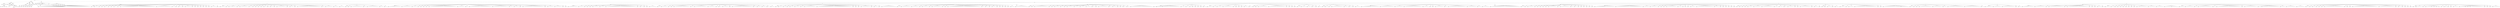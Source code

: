 graph Tree {
	"t0" [label = "TEI"];
	"t1" [label = "teiHeader"];
	"t2" [label = "fileDesc"];
	"t3" [label = "titleStmt"];
	"t4" [label = "title"];
	"t5" [label = "title"];
	"t6" [label = "author"];
	"t7" [label = "persName"];
	"t8" [label = "forename"];
	"t9" [label = "roleName"];
	"t10" [label = "nameLink"];
	"t11" [label = "surname"];
	"t12" [label = "editor"];
	"t13" [label = "publicationStmt"];
	"t14" [label = "publisher"];
	"t15" [label = "idno"];
	"t16" [label = "idno"];
	"t17" [label = "availability"];
	"t18" [label = "licence"];
	"t19" [label = "ab"];
	"t20" [label = "ref"];
	"t21" [label = "sourceDesc"];
	"t22" [label = "bibl"];
	"t23" [label = "name"];
	"t24" [label = "idno"];
	"t25" [label = "idno"];
	"t26" [label = "availability"];
	"t27" [label = "licence"];
	"t28" [label = "ab"];
	"t29" [label = "ref"];
	"t30" [label = "bibl"];
	"t31" [label = "date"];
	"t32" [label = "date"];
	"t33" [label = "idno"];
	"t34" [label = "profileDesc"];
	"t35" [label = "particDesc"];
	"t36" [label = "listPerson"];
	"t37" [label = "person"];
	"t38" [label = "persName"];
	"t39" [label = "person"];
	"t40" [label = "persName"];
	"t41" [label = "person"];
	"t42" [label = "persName"];
	"t43" [label = "person"];
	"t44" [label = "persName"];
	"t45" [label = "person"];
	"t46" [label = "persName"];
	"t47" [label = "person"];
	"t48" [label = "persName"];
	"t49" [label = "person"];
	"t50" [label = "persName"];
	"t51" [label = "textClass"];
	"t52" [label = "keywords"];
	"t53" [label = "term"];
	"t54" [label = "term"];
	"t55" [label = "classCode"];
	"t56" [label = "revisionDesc"];
	"t57" [label = "listChange"];
	"t58" [label = "change"];
	"t59" [label = "text"];
	"t60" [label = "front"];
	"t61" [label = "docTitle"];
	"t62" [label = "titlePart"];
	"t63" [label = "titlePart"];
	"t64" [label = "docDate"];
	"t65" [label = "docAuthor"];
	"t66" [label = "div"];
	"t67" [label = "div"];
	"t68" [label = "p"];
	"t69" [label = "performance"];
	"t70" [label = "ab"];
	"t71" [label = "div"];
	"t72" [label = "opener"];
	"t73" [label = "salute"];
	"t74" [label = "head"];
	"t75" [label = "p"];
	"t76" [label = "p"];
	"t77" [label = "p"];
	"t78" [label = "p"];
	"t79" [label = "p"];
	"t80" [label = "div"];
	"t81" [label = "head"];
	"t82" [label = "p"];
	"t83" [label = "p"];
	"t84" [label = "castList"];
	"t85" [label = "head"];
	"t86" [label = "castItem"];
	"t87" [label = "role"];
	"t88" [label = "castItem"];
	"t89" [label = "role"];
	"t90" [label = "castItem"];
	"t91" [label = "role"];
	"t92" [label = "castItem"];
	"t93" [label = "role"];
	"t94" [label = "castItem"];
	"t95" [label = "role"];
	"t96" [label = "castItem"];
	"t97" [label = "role"];
	"t98" [label = "castItem"];
	"t99" [label = "role"];
	"t100" [label = "body"];
	"t101" [label = "div"];
	"t102" [label = "head"];
	"t103" [label = "div"];
	"t104" [label = "head"];
	"t105" [label = "sp"];
	"t106" [label = "speaker"];
	"t107" [label = "l"];
	"t108" [label = "l"];
	"t109" [label = "l"];
	"t110" [label = "l"];
	"t111" [label = "l"];
	"t112" [label = "l"];
	"t113" [label = "l"];
	"t114" [label = "l"];
	"t115" [label = "l"];
	"t116" [label = "l"];
	"t117" [label = "l"];
	"t118" [label = "l"];
	"t119" [label = "l"];
	"t120" [label = "l"];
	"t121" [label = "l"];
	"t122" [label = "l"];
	"t123" [label = "l"];
	"t124" [label = "l"];
	"t125" [label = "l"];
	"t126" [label = "l"];
	"t127" [label = "l"];
	"t128" [label = "l"];
	"t129" [label = "l"];
	"t130" [label = "l"];
	"t131" [label = "l"];
	"t132" [label = "l"];
	"t133" [label = "l"];
	"t134" [label = "l"];
	"t135" [label = "l"];
	"t136" [label = "l"];
	"t137" [label = "l"];
	"t138" [label = "l"];
	"t139" [label = "l"];
	"t140" [label = "l"];
	"t141" [label = "l"];
	"t142" [label = "l"];
	"t143" [label = "l"];
	"t144" [label = "l"];
	"t145" [label = "l"];
	"t146" [label = "l"];
	"t147" [label = "l"];
	"t148" [label = "l"];
	"t149" [label = "l"];
	"t150" [label = "l"];
	"t151" [label = "l"];
	"t152" [label = "l"];
	"t153" [label = "l"];
	"t154" [label = "l"];
	"t155" [label = "div"];
	"t156" [label = "head"];
	"t157" [label = "sp"];
	"t158" [label = "speaker"];
	"t159" [label = "l"];
	"t160" [label = "sp"];
	"t161" [label = "speaker"];
	"t162" [label = "l"];
	"t163" [label = "l"];
	"t164" [label = "l"];
	"t165" [label = "sp"];
	"t166" [label = "speaker"];
	"t167" [label = "l"];
	"t168" [label = "sp"];
	"t169" [label = "speaker"];
	"t170" [label = "l"];
	"t171" [label = "sp"];
	"t172" [label = "speaker"];
	"t173" [label = "l"];
	"t174" [label = "l"];
	"t175" [label = "sp"];
	"t176" [label = "speaker"];
	"t177" [label = "l"];
	"t178" [label = "sp"];
	"t179" [label = "speaker"];
	"t180" [label = "l"];
	"t181" [label = "sp"];
	"t182" [label = "speaker"];
	"t183" [label = "l"];
	"t184" [label = "l"];
	"t185" [label = "sp"];
	"t186" [label = "speaker"];
	"t187" [label = "l"];
	"t188" [label = "sp"];
	"t189" [label = "speaker"];
	"t190" [label = "l"];
	"t191" [label = "l"];
	"t192" [label = "l"];
	"t193" [label = "l"];
	"t194" [label = "l"];
	"t195" [label = "l"];
	"t196" [label = "l"];
	"t197" [label = "l"];
	"t198" [label = "l"];
	"t199" [label = "l"];
	"t200" [label = "l"];
	"t201" [label = "l"];
	"t202" [label = "l"];
	"t203" [label = "l"];
	"t204" [label = "l"];
	"t205" [label = "l"];
	"t206" [label = "l"];
	"t207" [label = "l"];
	"t208" [label = "l"];
	"t209" [label = "l"];
	"t210" [label = "l"];
	"t211" [label = "l"];
	"t212" [label = "l"];
	"t213" [label = "l"];
	"t214" [label = "l"];
	"t215" [label = "l"];
	"t216" [label = "l"];
	"t217" [label = "l"];
	"t218" [label = "l"];
	"t219" [label = "l"];
	"t220" [label = "l"];
	"t221" [label = "l"];
	"t222" [label = "sp"];
	"t223" [label = "speaker"];
	"t224" [label = "l"];
	"t225" [label = "l"];
	"t226" [label = "l"];
	"t227" [label = "l"];
	"t228" [label = "l"];
	"t229" [label = "l"];
	"t230" [label = "l"];
	"t231" [label = "l"];
	"t232" [label = "l"];
	"t233" [label = "l"];
	"t234" [label = "l"];
	"t235" [label = "l"];
	"t236" [label = "l"];
	"t237" [label = "sp"];
	"t238" [label = "speaker"];
	"t239" [label = "l"];
	"t240" [label = "l"];
	"t241" [label = "sp"];
	"t242" [label = "speaker"];
	"t243" [label = "l"];
	"t244" [label = "sp"];
	"t245" [label = "speaker"];
	"t246" [label = "l"];
	"t247" [label = "l"];
	"t248" [label = "sp"];
	"t249" [label = "speaker"];
	"t250" [label = "l"];
	"t251" [label = "sp"];
	"t252" [label = "speaker"];
	"t253" [label = "l"];
	"t254" [label = "l"];
	"t255" [label = "l"];
	"t256" [label = "l"];
	"t257" [label = "l"];
	"t258" [label = "sp"];
	"t259" [label = "speaker"];
	"t260" [label = "l"];
	"t261" [label = "sp"];
	"t262" [label = "speaker"];
	"t263" [label = "l"];
	"t264" [label = "sp"];
	"t265" [label = "speaker"];
	"t266" [label = "l"];
	"t267" [label = "sp"];
	"t268" [label = "speaker"];
	"t269" [label = "l"];
	"t270" [label = "sp"];
	"t271" [label = "speaker"];
	"t272" [label = "l"];
	"t273" [label = "sp"];
	"t274" [label = "speaker"];
	"t275" [label = "l"];
	"t276" [label = "sp"];
	"t277" [label = "speaker"];
	"t278" [label = "l"];
	"t279" [label = "sp"];
	"t280" [label = "speaker"];
	"t281" [label = "l"];
	"t282" [label = "l"];
	"t283" [label = "l"];
	"t284" [label = "l"];
	"t285" [label = "sp"];
	"t286" [label = "speaker"];
	"t287" [label = "l"];
	"t288" [label = "div"];
	"t289" [label = "head"];
	"t290" [label = "sp"];
	"t291" [label = "speaker"];
	"t292" [label = "l"];
	"t293" [label = "l"];
	"t294" [label = "l"];
	"t295" [label = "l"];
	"t296" [label = "sp"];
	"t297" [label = "speaker"];
	"t298" [label = "l"];
	"t299" [label = "sp"];
	"t300" [label = "speaker"];
	"t301" [label = "l"];
	"t302" [label = "l"];
	"t303" [label = "note"];
	"t304" [label = "l"];
	"t305" [label = "l"];
	"t306" [label = "l"];
	"t307" [label = "sp"];
	"t308" [label = "speaker"];
	"t309" [label = "l"];
	"t310" [label = "sp"];
	"t311" [label = "speaker"];
	"t312" [label = "l"];
	"t313" [label = "l"];
	"t314" [label = "l"];
	"t315" [label = "l"];
	"t316" [label = "l"];
	"t317" [label = "l"];
	"t318" [label = "l"];
	"t319" [label = "sp"];
	"t320" [label = "speaker"];
	"t321" [label = "l"];
	"t322" [label = "l"];
	"t323" [label = "sp"];
	"t324" [label = "speaker"];
	"t325" [label = "l"];
	"t326" [label = "sp"];
	"t327" [label = "speaker"];
	"t328" [label = "l"];
	"t329" [label = "sp"];
	"t330" [label = "speaker"];
	"t331" [label = "l"];
	"t332" [label = "sp"];
	"t333" [label = "speaker"];
	"t334" [label = "l"];
	"t335" [label = "sp"];
	"t336" [label = "speaker"];
	"t337" [label = "l"];
	"t338" [label = "l"];
	"t339" [label = "sp"];
	"t340" [label = "speaker"];
	"t341" [label = "l"];
	"t342" [label = "sp"];
	"t343" [label = "speaker"];
	"t344" [label = "l"];
	"t345" [label = "l"];
	"t346" [label = "sp"];
	"t347" [label = "speaker"];
	"t348" [label = "l"];
	"t349" [label = "sp"];
	"t350" [label = "speaker"];
	"t351" [label = "l"];
	"t352" [label = "l"];
	"t353" [label = "l"];
	"t354" [label = "l"];
	"t355" [label = "l"];
	"t356" [label = "l"];
	"t357" [label = "l"];
	"t358" [label = "l"];
	"t359" [label = "sp"];
	"t360" [label = "speaker"];
	"t361" [label = "l"];
	"t362" [label = "sp"];
	"t363" [label = "speaker"];
	"t364" [label = "l"];
	"t365" [label = "l"];
	"t366" [label = "l"];
	"t367" [label = "sp"];
	"t368" [label = "speaker"];
	"t369" [label = "l"];
	"t370" [label = "sp"];
	"t371" [label = "speaker"];
	"t372" [label = "l"];
	"t373" [label = "l"];
	"t374" [label = "l"];
	"t375" [label = "l"];
	"t376" [label = "l"];
	"t377" [label = "l"];
	"t378" [label = "l"];
	"t379" [label = "l"];
	"t380" [label = "l"];
	"t381" [label = "l"];
	"t382" [label = "l"];
	"t383" [label = "l"];
	"t384" [label = "l"];
	"t385" [label = "l"];
	"t386" [label = "l"];
	"t387" [label = "l"];
	"t388" [label = "l"];
	"t389" [label = "l"];
	"t390" [label = "l"];
	"t391" [label = "l"];
	"t392" [label = "l"];
	"t393" [label = "sp"];
	"t394" [label = "speaker"];
	"t395" [label = "l"];
	"t396" [label = "l"];
	"t397" [label = "sp"];
	"t398" [label = "speaker"];
	"t399" [label = "l"];
	"t400" [label = "l"];
	"t401" [label = "l"];
	"t402" [label = "l"];
	"t403" [label = "l"];
	"t404" [label = "l"];
	"t405" [label = "sp"];
	"t406" [label = "speaker"];
	"t407" [label = "l"];
	"t408" [label = "l"];
	"t409" [label = "l"];
	"t410" [label = "l"];
	"t411" [label = "sp"];
	"t412" [label = "speaker"];
	"t413" [label = "l"];
	"t414" [label = "l"];
	"t415" [label = "l"];
	"t416" [label = "l"];
	"t417" [label = "div"];
	"t418" [label = "head"];
	"t419" [label = "sp"];
	"t420" [label = "speaker"];
	"t421" [label = "l"];
	"t422" [label = "sp"];
	"t423" [label = "speaker"];
	"t424" [label = "l"];
	"t425" [label = "sp"];
	"t426" [label = "speaker"];
	"t427" [label = "l"];
	"t428" [label = "l"];
	"t429" [label = "l"];
	"t430" [label = "l"];
	"t431" [label = "l"];
	"t432" [label = "l"];
	"t433" [label = "l"];
	"t434" [label = "l"];
	"t435" [label = "l"];
	"t436" [label = "l"];
	"t437" [label = "sp"];
	"t438" [label = "speaker"];
	"t439" [label = "l"];
	"t440" [label = "l"];
	"t441" [label = "sp"];
	"t442" [label = "speaker"];
	"t443" [label = "l"];
	"t444" [label = "l"];
	"t445" [label = "l"];
	"t446" [label = "l"];
	"t447" [label = "l"];
	"t448" [label = "l"];
	"t449" [label = "l"];
	"t450" [label = "l"];
	"t451" [label = "l"];
	"t452" [label = "l"];
	"t453" [label = "sp"];
	"t454" [label = "speaker"];
	"t455" [label = "l"];
	"t456" [label = "l"];
	"t457" [label = "l"];
	"t458" [label = "sp"];
	"t459" [label = "speaker"];
	"t460" [label = "l"];
	"t461" [label = "l"];
	"t462" [label = "div"];
	"t463" [label = "head"];
	"t464" [label = "sp"];
	"t465" [label = "speaker"];
	"t466" [label = "l"];
	"t467" [label = "l"];
	"t468" [label = "l"];
	"t469" [label = "l"];
	"t470" [label = "l"];
	"t471" [label = "l"];
	"t472" [label = "l"];
	"t473" [label = "l"];
	"t474" [label = "l"];
	"t475" [label = "l"];
	"t476" [label = "l"];
	"t477" [label = "sp"];
	"t478" [label = "speaker"];
	"t479" [label = "l"];
	"t480" [label = "l"];
	"t481" [label = "l"];
	"t482" [label = "l"];
	"t483" [label = "l"];
	"t484" [label = "l"];
	"t485" [label = "l"];
	"t486" [label = "l"];
	"t487" [label = "sp"];
	"t488" [label = "speaker"];
	"t489" [label = "l"];
	"t490" [label = "l"];
	"t491" [label = "l"];
	"t492" [label = "l"];
	"t493" [label = "sp"];
	"t494" [label = "speaker"];
	"t495" [label = "l"];
	"t496" [label = "sp"];
	"t497" [label = "speaker"];
	"t498" [label = "l"];
	"t499" [label = "sp"];
	"t500" [label = "speaker"];
	"t501" [label = "l"];
	"t502" [label = "sp"];
	"t503" [label = "speaker"];
	"t504" [label = "l"];
	"t505" [label = "sp"];
	"t506" [label = "speaker"];
	"t507" [label = "l"];
	"t508" [label = "l"];
	"t509" [label = "l"];
	"t510" [label = "l"];
	"t511" [label = "l"];
	"t512" [label = "l"];
	"t513" [label = "l"];
	"t514" [label = "l"];
	"t515" [label = "l"];
	"t516" [label = "l"];
	"t517" [label = "l"];
	"t518" [label = "l"];
	"t519" [label = "l"];
	"t520" [label = "l"];
	"t521" [label = "l"];
	"t522" [label = "l"];
	"t523" [label = "l"];
	"t524" [label = "l"];
	"t525" [label = "l"];
	"t526" [label = "l"];
	"t527" [label = "l"];
	"t528" [label = "l"];
	"t529" [label = "l"];
	"t530" [label = "l"];
	"t531" [label = "l"];
	"t532" [label = "sp"];
	"t533" [label = "speaker"];
	"t534" [label = "l"];
	"t535" [label = "l"];
	"t536" [label = "l"];
	"t537" [label = "l"];
	"t538" [label = "l"];
	"t539" [label = "l"];
	"t540" [label = "sp"];
	"t541" [label = "speaker"];
	"t542" [label = "l"];
	"t543" [label = "l"];
	"t544" [label = "sp"];
	"t545" [label = "speaker"];
	"t546" [label = "l"];
	"t547" [label = "l"];
	"t548" [label = "l"];
	"t549" [label = "l"];
	"t550" [label = "l"];
	"t551" [label = "l"];
	"t552" [label = "l"];
	"t553" [label = "l"];
	"t554" [label = "l"];
	"t555" [label = "l"];
	"t556" [label = "l"];
	"t557" [label = "l"];
	"t558" [label = "l"];
	"t559" [label = "l"];
	"t560" [label = "l"];
	"t561" [label = "l"];
	"t562" [label = "l"];
	"t563" [label = "l"];
	"t564" [label = "l"];
	"t565" [label = "l"];
	"t566" [label = "sp"];
	"t567" [label = "speaker"];
	"t568" [label = "l"];
	"t569" [label = "l"];
	"t570" [label = "l"];
	"t571" [label = "l"];
	"t572" [label = "l"];
	"t573" [label = "l"];
	"t574" [label = "l"];
	"t575" [label = "l"];
	"t576" [label = "l"];
	"t577" [label = "l"];
	"t578" [label = "l"];
	"t579" [label = "l"];
	"t580" [label = "l"];
	"t581" [label = "l"];
	"t582" [label = "sp"];
	"t583" [label = "speaker"];
	"t584" [label = "l"];
	"t585" [label = "l"];
	"t586" [label = "l"];
	"t587" [label = "sp"];
	"t588" [label = "speaker"];
	"t589" [label = "l"];
	"t590" [label = "l"];
	"t591" [label = "l"];
	"t592" [label = "l"];
	"t593" [label = "sp"];
	"t594" [label = "speaker"];
	"t595" [label = "l"];
	"t596" [label = "sp"];
	"t597" [label = "speaker"];
	"t598" [label = "l"];
	"t599" [label = "l"];
	"t600" [label = "l"];
	"t601" [label = "l"];
	"t602" [label = "l"];
	"t603" [label = "l"];
	"t604" [label = "l"];
	"t605" [label = "l"];
	"t606" [label = "l"];
	"t607" [label = "l"];
	"t608" [label = "l"];
	"t609" [label = "l"];
	"t610" [label = "l"];
	"t611" [label = "l"];
	"t612" [label = "l"];
	"t613" [label = "l"];
	"t614" [label = "l"];
	"t615" [label = "l"];
	"t616" [label = "l"];
	"t617" [label = "sp"];
	"t618" [label = "speaker"];
	"t619" [label = "l"];
	"t620" [label = "sp"];
	"t621" [label = "speaker"];
	"t622" [label = "l"];
	"t623" [label = "l"];
	"t624" [label = "l"];
	"t625" [label = "l"];
	"t626" [label = "l"];
	"t627" [label = "sp"];
	"t628" [label = "speaker"];
	"t629" [label = "l"];
	"t630" [label = "l"];
	"t631" [label = "l"];
	"t632" [label = "l"];
	"t633" [label = "l"];
	"t634" [label = "l"];
	"t635" [label = "sp"];
	"t636" [label = "speaker"];
	"t637" [label = "l"];
	"t638" [label = "sp"];
	"t639" [label = "speaker"];
	"t640" [label = "l"];
	"t641" [label = "div"];
	"t642" [label = "head"];
	"t643" [label = "div"];
	"t644" [label = "head"];
	"t645" [label = "sp"];
	"t646" [label = "speaker"];
	"t647" [label = "l"];
	"t648" [label = "l"];
	"t649" [label = "l"];
	"t650" [label = "l"];
	"t651" [label = "l"];
	"t652" [label = "l"];
	"t653" [label = "l"];
	"t654" [label = "l"];
	"t655" [label = "sp"];
	"t656" [label = "speaker"];
	"t657" [label = "l"];
	"t658" [label = "l"];
	"t659" [label = "l"];
	"t660" [label = "l"];
	"t661" [label = "sp"];
	"t662" [label = "speaker"];
	"t663" [label = "l"];
	"t664" [label = "sp"];
	"t665" [label = "speaker"];
	"t666" [label = "l"];
	"t667" [label = "sp"];
	"t668" [label = "speaker"];
	"t669" [label = "l"];
	"t670" [label = "sp"];
	"t671" [label = "speaker"];
	"t672" [label = "l"];
	"t673" [label = "l"];
	"t674" [label = "l"];
	"t675" [label = "l"];
	"t676" [label = "l"];
	"t677" [label = "sp"];
	"t678" [label = "speaker"];
	"t679" [label = "l"];
	"t680" [label = "l"];
	"t681" [label = "l"];
	"t682" [label = "l"];
	"t683" [label = "sp"];
	"t684" [label = "speaker"];
	"t685" [label = "l"];
	"t686" [label = "l"];
	"t687" [label = "l"];
	"t688" [label = "l"];
	"t689" [label = "l"];
	"t690" [label = "l"];
	"t691" [label = "l"];
	"t692" [label = "l"];
	"t693" [label = "l"];
	"t694" [label = "l"];
	"t695" [label = "l"];
	"t696" [label = "l"];
	"t697" [label = "l"];
	"t698" [label = "l"];
	"t699" [label = "l"];
	"t700" [label = "l"];
	"t701" [label = "l"];
	"t702" [label = "l"];
	"t703" [label = "l"];
	"t704" [label = "l"];
	"t705" [label = "l"];
	"t706" [label = "l"];
	"t707" [label = "l"];
	"t708" [label = "l"];
	"t709" [label = "l"];
	"t710" [label = "l"];
	"t711" [label = "l"];
	"t712" [label = "l"];
	"t713" [label = "sp"];
	"t714" [label = "speaker"];
	"t715" [label = "l"];
	"t716" [label = "sp"];
	"t717" [label = "speaker"];
	"t718" [label = "l"];
	"t719" [label = "l"];
	"t720" [label = "sp"];
	"t721" [label = "speaker"];
	"t722" [label = "l"];
	"t723" [label = "sp"];
	"t724" [label = "speaker"];
	"t725" [label = "l"];
	"t726" [label = "sp"];
	"t727" [label = "speaker"];
	"t728" [label = "l"];
	"t729" [label = "l"];
	"t730" [label = "l"];
	"t731" [label = "l"];
	"t732" [label = "l"];
	"t733" [label = "l"];
	"t734" [label = "div"];
	"t735" [label = "head"];
	"t736" [label = "sp"];
	"t737" [label = "speaker"];
	"t738" [label = "l"];
	"t739" [label = "l"];
	"t740" [label = "sp"];
	"t741" [label = "speaker"];
	"t742" [label = "l"];
	"t743" [label = "l"];
	"t744" [label = "l"];
	"t745" [label = "l"];
	"t746" [label = "l"];
	"t747" [label = "sp"];
	"t748" [label = "speaker"];
	"t749" [label = "l"];
	"t750" [label = "sp"];
	"t751" [label = "speaker"];
	"t752" [label = "l"];
	"t753" [label = "sp"];
	"t754" [label = "speaker"];
	"t755" [label = "l"];
	"t756" [label = "l"];
	"t757" [label = "l"];
	"t758" [label = "l"];
	"t759" [label = "l"];
	"t760" [label = "l"];
	"t761" [label = "l"];
	"t762" [label = "l"];
	"t763" [label = "l"];
	"t764" [label = "l"];
	"t765" [label = "l"];
	"t766" [label = "l"];
	"t767" [label = "l"];
	"t768" [label = "l"];
	"t769" [label = "sp"];
	"t770" [label = "speaker"];
	"t771" [label = "l"];
	"t772" [label = "l"];
	"t773" [label = "sp"];
	"t774" [label = "speaker"];
	"t775" [label = "l"];
	"t776" [label = "l"];
	"t777" [label = "l"];
	"t778" [label = "l"];
	"t779" [label = "l"];
	"t780" [label = "l"];
	"t781" [label = "l"];
	"t782" [label = "l"];
	"t783" [label = "l"];
	"t784" [label = "l"];
	"t785" [label = "l"];
	"t786" [label = "sp"];
	"t787" [label = "speaker"];
	"t788" [label = "l"];
	"t789" [label = "l"];
	"t790" [label = "l"];
	"t791" [label = "l"];
	"t792" [label = "l"];
	"t793" [label = "l"];
	"t794" [label = "sp"];
	"t795" [label = "speaker"];
	"t796" [label = "l"];
	"t797" [label = "sp"];
	"t798" [label = "speaker"];
	"t799" [label = "l"];
	"t800" [label = "l"];
	"t801" [label = "sp"];
	"t802" [label = "speaker"];
	"t803" [label = "l"];
	"t804" [label = "l"];
	"t805" [label = "l"];
	"t806" [label = "l"];
	"t807" [label = "l"];
	"t808" [label = "sp"];
	"t809" [label = "speaker"];
	"t810" [label = "l"];
	"t811" [label = "sp"];
	"t812" [label = "speaker"];
	"t813" [label = "l"];
	"t814" [label = "l"];
	"t815" [label = "l"];
	"t816" [label = "l"];
	"t817" [label = "l"];
	"t818" [label = "l"];
	"t819" [label = "l"];
	"t820" [label = "l"];
	"t821" [label = "l"];
	"t822" [label = "l"];
	"t823" [label = "l"];
	"t824" [label = "l"];
	"t825" [label = "l"];
	"t826" [label = "l"];
	"t827" [label = "l"];
	"t828" [label = "l"];
	"t829" [label = "l"];
	"t830" [label = "l"];
	"t831" [label = "sp"];
	"t832" [label = "speaker"];
	"t833" [label = "l"];
	"t834" [label = "l"];
	"t835" [label = "sp"];
	"t836" [label = "speaker"];
	"t837" [label = "l"];
	"t838" [label = "l"];
	"t839" [label = "l"];
	"t840" [label = "sp"];
	"t841" [label = "speaker"];
	"t842" [label = "l"];
	"t843" [label = "l"];
	"t844" [label = "l"];
	"t845" [label = "sp"];
	"t846" [label = "speaker"];
	"t847" [label = "l"];
	"t848" [label = "l"];
	"t849" [label = "sp"];
	"t850" [label = "speaker"];
	"t851" [label = "l"];
	"t852" [label = "l"];
	"t853" [label = "l"];
	"t854" [label = "div"];
	"t855" [label = "head"];
	"t856" [label = "sp"];
	"t857" [label = "speaker"];
	"t858" [label = "l"];
	"t859" [label = "sp"];
	"t860" [label = "speaker"];
	"t861" [label = "l"];
	"t862" [label = "l"];
	"t863" [label = "l"];
	"t864" [label = "sp"];
	"t865" [label = "speaker"];
	"t866" [label = "l"];
	"t867" [label = "l"];
	"t868" [label = "sp"];
	"t869" [label = "speaker"];
	"t870" [label = "l"];
	"t871" [label = "sp"];
	"t872" [label = "speaker"];
	"t873" [label = "l"];
	"t874" [label = "l"];
	"t875" [label = "l"];
	"t876" [label = "sp"];
	"t877" [label = "speaker"];
	"t878" [label = "l"];
	"t879" [label = "l"];
	"t880" [label = "l"];
	"t881" [label = "l"];
	"t882" [label = "sp"];
	"t883" [label = "speaker"];
	"t884" [label = "l"];
	"t885" [label = "l"];
	"t886" [label = "sp"];
	"t887" [label = "speaker"];
	"t888" [label = "l"];
	"t889" [label = "l"];
	"t890" [label = "l"];
	"t891" [label = "l"];
	"t892" [label = "l"];
	"t893" [label = "l"];
	"t894" [label = "l"];
	"t895" [label = "l"];
	"t896" [label = "l"];
	"t897" [label = "l"];
	"t898" [label = "sp"];
	"t899" [label = "speaker"];
	"t900" [label = "l"];
	"t901" [label = "l"];
	"t902" [label = "l"];
	"t903" [label = "l"];
	"t904" [label = "l"];
	"t905" [label = "l"];
	"t906" [label = "l"];
	"t907" [label = "l"];
	"t908" [label = "l"];
	"t909" [label = "l"];
	"t910" [label = "l"];
	"t911" [label = "l"];
	"t912" [label = "l"];
	"t913" [label = "l"];
	"t914" [label = "l"];
	"t915" [label = "l"];
	"t916" [label = "l"];
	"t917" [label = "l"];
	"t918" [label = "l"];
	"t919" [label = "l"];
	"t920" [label = "l"];
	"t921" [label = "l"];
	"t922" [label = "l"];
	"t923" [label = "l"];
	"t924" [label = "l"];
	"t925" [label = "l"];
	"t926" [label = "l"];
	"t927" [label = "l"];
	"t928" [label = "l"];
	"t929" [label = "l"];
	"t930" [label = "l"];
	"t931" [label = "l"];
	"t932" [label = "sp"];
	"t933" [label = "speaker"];
	"t934" [label = "l"];
	"t935" [label = "sp"];
	"t936" [label = "speaker"];
	"t937" [label = "l"];
	"t938" [label = "sp"];
	"t939" [label = "speaker"];
	"t940" [label = "l"];
	"t941" [label = "sp"];
	"t942" [label = "speaker"];
	"t943" [label = "l"];
	"t944" [label = "l"];
	"t945" [label = "l"];
	"t946" [label = "l"];
	"t947" [label = "l"];
	"t948" [label = "l"];
	"t949" [label = "l"];
	"t950" [label = "l"];
	"t951" [label = "sp"];
	"t952" [label = "speaker"];
	"t953" [label = "l"];
	"t954" [label = "sp"];
	"t955" [label = "speaker"];
	"t956" [label = "l"];
	"t957" [label = "l"];
	"t958" [label = "l"];
	"t959" [label = "sp"];
	"t960" [label = "speaker"];
	"t961" [label = "l"];
	"t962" [label = "sp"];
	"t963" [label = "speaker"];
	"t964" [label = "l"];
	"t965" [label = "l"];
	"t966" [label = "l"];
	"t967" [label = "l"];
	"t968" [label = "l"];
	"t969" [label = "l"];
	"t970" [label = "l"];
	"t971" [label = "l"];
	"t972" [label = "l"];
	"t973" [label = "l"];
	"t974" [label = "l"];
	"t975" [label = "l"];
	"t976" [label = "l"];
	"t977" [label = "div"];
	"t978" [label = "head"];
	"t979" [label = "sp"];
	"t980" [label = "speaker"];
	"t981" [label = "l"];
	"t982" [label = "l"];
	"t983" [label = "sp"];
	"t984" [label = "speaker"];
	"t985" [label = "l"];
	"t986" [label = "l"];
	"t987" [label = "l"];
	"t988" [label = "l"];
	"t989" [label = "l"];
	"t990" [label = "l"];
	"t991" [label = "l"];
	"t992" [label = "l"];
	"t993" [label = "sp"];
	"t994" [label = "speaker"];
	"t995" [label = "l"];
	"t996" [label = "l"];
	"t997" [label = "l"];
	"t998" [label = "l"];
	"t999" [label = "l"];
	"t1000" [label = "l"];
	"t1001" [label = "sp"];
	"t1002" [label = "speaker"];
	"t1003" [label = "l"];
	"t1004" [label = "sp"];
	"t1005" [label = "speaker"];
	"t1006" [label = "l"];
	"t1007" [label = "l"];
	"t1008" [label = "l"];
	"t1009" [label = "l"];
	"t1010" [label = "l"];
	"t1011" [label = "sp"];
	"t1012" [label = "speaker"];
	"t1013" [label = "l"];
	"t1014" [label = "sp"];
	"t1015" [label = "speaker"];
	"t1016" [label = "l"];
	"t1017" [label = "l"];
	"t1018" [label = "l"];
	"t1019" [label = "l"];
	"t1020" [label = "l"];
	"t1021" [label = "l"];
	"t1022" [label = "l"];
	"t1023" [label = "l"];
	"t1024" [label = "sp"];
	"t1025" [label = "speaker"];
	"t1026" [label = "l"];
	"t1027" [label = "sp"];
	"t1028" [label = "speaker"];
	"t1029" [label = "l"];
	"t1030" [label = "sp"];
	"t1031" [label = "speaker"];
	"t1032" [label = "l"];
	"t1033" [label = "l"];
	"t1034" [label = "l"];
	"t1035" [label = "l"];
	"t1036" [label = "l"];
	"t1037" [label = "l"];
	"t1038" [label = "l"];
	"t1039" [label = "l"];
	"t1040" [label = "l"];
	"t1041" [label = "l"];
	"t1042" [label = "l"];
	"t1043" [label = "l"];
	"t1044" [label = "l"];
	"t1045" [label = "l"];
	"t1046" [label = "l"];
	"t1047" [label = "l"];
	"t1048" [label = "l"];
	"t1049" [label = "l"];
	"t1050" [label = "l"];
	"t1051" [label = "l"];
	"t1052" [label = "l"];
	"t1053" [label = "l"];
	"t1054" [label = "l"];
	"t1055" [label = "l"];
	"t1056" [label = "l"];
	"t1057" [label = "l"];
	"t1058" [label = "l"];
	"t1059" [label = "l"];
	"t1060" [label = "l"];
	"t1061" [label = "l"];
	"t1062" [label = "sp"];
	"t1063" [label = "speaker"];
	"t1064" [label = "l"];
	"t1065" [label = "l"];
	"t1066" [label = "sp"];
	"t1067" [label = "speaker"];
	"t1068" [label = "l"];
	"t1069" [label = "l"];
	"t1070" [label = "sp"];
	"t1071" [label = "speaker"];
	"t1072" [label = "l"];
	"t1073" [label = "sp"];
	"t1074" [label = "speaker"];
	"t1075" [label = "l"];
	"t1076" [label = "l"];
	"t1077" [label = "l"];
	"t1078" [label = "sp"];
	"t1079" [label = "speaker"];
	"t1080" [label = "l"];
	"t1081" [label = "sp"];
	"t1082" [label = "speaker"];
	"t1083" [label = "l"];
	"t1084" [label = "sp"];
	"t1085" [label = "speaker"];
	"t1086" [label = "l"];
	"t1087" [label = "sp"];
	"t1088" [label = "speaker"];
	"t1089" [label = "l"];
	"t1090" [label = "sp"];
	"t1091" [label = "speaker"];
	"t1092" [label = "l"];
	"t1093" [label = "sp"];
	"t1094" [label = "speaker"];
	"t1095" [label = "l"];
	"t1096" [label = "l"];
	"t1097" [label = "l"];
	"t1098" [label = "div"];
	"t1099" [label = "head"];
	"t1100" [label = "sp"];
	"t1101" [label = "speaker"];
	"t1102" [label = "l"];
	"t1103" [label = "l"];
	"t1104" [label = "l"];
	"t1105" [label = "l"];
	"t1106" [label = "l"];
	"t1107" [label = "l"];
	"t1108" [label = "l"];
	"t1109" [label = "l"];
	"t1110" [label = "l"];
	"t1111" [label = "l"];
	"t1112" [label = "l"];
	"t1113" [label = "div"];
	"t1114" [label = "head"];
	"t1115" [label = "div"];
	"t1116" [label = "head"];
	"t1117" [label = "sp"];
	"t1118" [label = "speaker"];
	"t1119" [label = "l"];
	"t1120" [label = "sp"];
	"t1121" [label = "speaker"];
	"t1122" [label = "l"];
	"t1123" [label = "sp"];
	"t1124" [label = "speaker"];
	"t1125" [label = "l"];
	"t1126" [label = "l"];
	"t1127" [label = "l"];
	"t1128" [label = "l"];
	"t1129" [label = "l"];
	"t1130" [label = "l"];
	"t1131" [label = "l"];
	"t1132" [label = "l"];
	"t1133" [label = "l"];
	"t1134" [label = "l"];
	"t1135" [label = "l"];
	"t1136" [label = "l"];
	"t1137" [label = "sp"];
	"t1138" [label = "speaker"];
	"t1139" [label = "l"];
	"t1140" [label = "sp"];
	"t1141" [label = "speaker"];
	"t1142" [label = "l"];
	"t1143" [label = "sp"];
	"t1144" [label = "speaker"];
	"t1145" [label = "l"];
	"t1146" [label = "l"];
	"t1147" [label = "l"];
	"t1148" [label = "l"];
	"t1149" [label = "sp"];
	"t1150" [label = "speaker"];
	"t1151" [label = "l"];
	"t1152" [label = "l"];
	"t1153" [label = "sp"];
	"t1154" [label = "speaker"];
	"t1155" [label = "l"];
	"t1156" [label = "sp"];
	"t1157" [label = "speaker"];
	"t1158" [label = "l"];
	"t1159" [label = "l"];
	"t1160" [label = "l"];
	"t1161" [label = "l"];
	"t1162" [label = "l"];
	"t1163" [label = "sp"];
	"t1164" [label = "speaker"];
	"t1165" [label = "l"];
	"t1166" [label = "l"];
	"t1167" [label = "l"];
	"t1168" [label = "l"];
	"t1169" [label = "sp"];
	"t1170" [label = "speaker"];
	"t1171" [label = "l"];
	"t1172" [label = "l"];
	"t1173" [label = "l"];
	"t1174" [label = "l"];
	"t1175" [label = "sp"];
	"t1176" [label = "speaker"];
	"t1177" [label = "l"];
	"t1178" [label = "l"];
	"t1179" [label = "l"];
	"t1180" [label = "l"];
	"t1181" [label = "sp"];
	"t1182" [label = "speaker"];
	"t1183" [label = "l"];
	"t1184" [label = "l"];
	"t1185" [label = "sp"];
	"t1186" [label = "speaker"];
	"t1187" [label = "l"];
	"t1188" [label = "sp"];
	"t1189" [label = "speaker"];
	"t1190" [label = "l"];
	"t1191" [label = "l"];
	"t1192" [label = "l"];
	"t1193" [label = "l"];
	"t1194" [label = "l"];
	"t1195" [label = "l"];
	"t1196" [label = "l"];
	"t1197" [label = "l"];
	"t1198" [label = "sp"];
	"t1199" [label = "speaker"];
	"t1200" [label = "l"];
	"t1201" [label = "l"];
	"t1202" [label = "sp"];
	"t1203" [label = "speaker"];
	"t1204" [label = "l"];
	"t1205" [label = "l"];
	"t1206" [label = "l"];
	"t1207" [label = "sp"];
	"t1208" [label = "speaker"];
	"t1209" [label = "l"];
	"t1210" [label = "sp"];
	"t1211" [label = "speaker"];
	"t1212" [label = "l"];
	"t1213" [label = "sp"];
	"t1214" [label = "speaker"];
	"t1215" [label = "l"];
	"t1216" [label = "l"];
	"t1217" [label = "sp"];
	"t1218" [label = "speaker"];
	"t1219" [label = "l"];
	"t1220" [label = "l"];
	"t1221" [label = "sp"];
	"t1222" [label = "speaker"];
	"t1223" [label = "l"];
	"t1224" [label = "l"];
	"t1225" [label = "l"];
	"t1226" [label = "l"];
	"t1227" [label = "l"];
	"t1228" [label = "l"];
	"t1229" [label = "l"];
	"t1230" [label = "l"];
	"t1231" [label = "l"];
	"t1232" [label = "l"];
	"t1233" [label = "l"];
	"t1234" [label = "l"];
	"t1235" [label = "l"];
	"t1236" [label = "l"];
	"t1237" [label = "l"];
	"t1238" [label = "l"];
	"t1239" [label = "l"];
	"t1240" [label = "l"];
	"t1241" [label = "l"];
	"t1242" [label = "l"];
	"t1243" [label = "div"];
	"t1244" [label = "head"];
	"t1245" [label = "sp"];
	"t1246" [label = "speaker"];
	"t1247" [label = "l"];
	"t1248" [label = "sp"];
	"t1249" [label = "speaker"];
	"t1250" [label = "l"];
	"t1251" [label = "l"];
	"t1252" [label = "l"];
	"t1253" [label = "l"];
	"t1254" [label = "stage"];
	"t1255" [label = "l"];
	"t1256" [label = "l"];
	"t1257" [label = "l"];
	"t1258" [label = "l"];
	"t1259" [label = "l"];
	"t1260" [label = "l"];
	"t1261" [label = "l"];
	"t1262" [label = "l"];
	"t1263" [label = "l"];
	"t1264" [label = "l"];
	"t1265" [label = "l"];
	"t1266" [label = "l"];
	"t1267" [label = "l"];
	"t1268" [label = "l"];
	"t1269" [label = "l"];
	"t1270" [label = "l"];
	"t1271" [label = "sp"];
	"t1272" [label = "speaker"];
	"t1273" [label = "l"];
	"t1274" [label = "l"];
	"t1275" [label = "l"];
	"t1276" [label = "sp"];
	"t1277" [label = "speaker"];
	"t1278" [label = "l"];
	"t1279" [label = "l"];
	"t1280" [label = "sp"];
	"t1281" [label = "speaker"];
	"t1282" [label = "l"];
	"t1283" [label = "sp"];
	"t1284" [label = "speaker"];
	"t1285" [label = "l"];
	"t1286" [label = "sp"];
	"t1287" [label = "speaker"];
	"t1288" [label = "l"];
	"t1289" [label = "sp"];
	"t1290" [label = "speaker"];
	"t1291" [label = "l"];
	"t1292" [label = "sp"];
	"t1293" [label = "speaker"];
	"t1294" [label = "l"];
	"t1295" [label = "sp"];
	"t1296" [label = "speaker"];
	"t1297" [label = "l"];
	"t1298" [label = "l"];
	"t1299" [label = "div"];
	"t1300" [label = "head"];
	"t1301" [label = "sp"];
	"t1302" [label = "speaker"];
	"t1303" [label = "l"];
	"t1304" [label = "l"];
	"t1305" [label = "l"];
	"t1306" [label = "l"];
	"t1307" [label = "sp"];
	"t1308" [label = "speaker"];
	"t1309" [label = "l"];
	"t1310" [label = "l"];
	"t1311" [label = "sp"];
	"t1312" [label = "speaker"];
	"t1313" [label = "l"];
	"t1314" [label = "l"];
	"t1315" [label = "l"];
	"t1316" [label = "l"];
	"t1317" [label = "sp"];
	"t1318" [label = "speaker"];
	"t1319" [label = "l"];
	"t1320" [label = "l"];
	"t1321" [label = "l"];
	"t1322" [label = "l"];
	"t1323" [label = "l"];
	"t1324" [label = "l"];
	"t1325" [label = "l"];
	"t1326" [label = "l"];
	"t1327" [label = "sp"];
	"t1328" [label = "speaker"];
	"t1329" [label = "l"];
	"t1330" [label = "sp"];
	"t1331" [label = "speaker"];
	"t1332" [label = "l"];
	"t1333" [label = "sp"];
	"t1334" [label = "speaker"];
	"t1335" [label = "l"];
	"t1336" [label = "sp"];
	"t1337" [label = "speaker"];
	"t1338" [label = "l"];
	"t1339" [label = "sp"];
	"t1340" [label = "speaker"];
	"t1341" [label = "l"];
	"t1342" [label = "l"];
	"t1343" [label = "l"];
	"t1344" [label = "sp"];
	"t1345" [label = "speaker"];
	"t1346" [label = "l"];
	"t1347" [label = "l"];
	"t1348" [label = "div"];
	"t1349" [label = "head"];
	"t1350" [label = "sp"];
	"t1351" [label = "speaker"];
	"t1352" [label = "l"];
	"t1353" [label = "sp"];
	"t1354" [label = "speaker"];
	"t1355" [label = "l"];
	"t1356" [label = "sp"];
	"t1357" [label = "speaker"];
	"t1358" [label = "l"];
	"t1359" [label = "l"];
	"t1360" [label = "l"];
	"t1361" [label = "l"];
	"t1362" [label = "l"];
	"t1363" [label = "l"];
	"t1364" [label = "l"];
	"t1365" [label = "l"];
	"t1366" [label = "sp"];
	"t1367" [label = "speaker"];
	"t1368" [label = "l"];
	"t1369" [label = "l"];
	"t1370" [label = "l"];
	"t1371" [label = "l"];
	"t1372" [label = "l"];
	"t1373" [label = "l"];
	"t1374" [label = "l"];
	"t1375" [label = "l"];
	"t1376" [label = "l"];
	"t1377" [label = "l"];
	"t1378" [label = "l"];
	"t1379" [label = "l"];
	"t1380" [label = "l"];
	"t1381" [label = "l"];
	"t1382" [label = "l"];
	"t1383" [label = "sp"];
	"t1384" [label = "speaker"];
	"t1385" [label = "l"];
	"t1386" [label = "sp"];
	"t1387" [label = "speaker"];
	"t1388" [label = "l"];
	"t1389" [label = "sp"];
	"t1390" [label = "speaker"];
	"t1391" [label = "l"];
	"t1392" [label = "sp"];
	"t1393" [label = "speaker"];
	"t1394" [label = "l"];
	"t1395" [label = "div"];
	"t1396" [label = "head"];
	"t1397" [label = "sp"];
	"t1398" [label = "speaker"];
	"t1399" [label = "l"];
	"t1400" [label = "l"];
	"t1401" [label = "sp"];
	"t1402" [label = "speaker"];
	"t1403" [label = "l"];
	"t1404" [label = "l"];
	"t1405" [label = "l"];
	"t1406" [label = "l"];
	"t1407" [label = "sp"];
	"t1408" [label = "speaker"];
	"t1409" [label = "l"];
	"t1410" [label = "l"];
	"t1411" [label = "l"];
	"t1412" [label = "sp"];
	"t1413" [label = "speaker"];
	"t1414" [label = "l"];
	"t1415" [label = "l"];
	"t1416" [label = "sp"];
	"t1417" [label = "speaker"];
	"t1418" [label = "l"];
	"t1419" [label = "sp"];
	"t1420" [label = "speaker"];
	"t1421" [label = "l"];
	"t1422" [label = "l"];
	"t1423" [label = "div"];
	"t1424" [label = "head"];
	"t1425" [label = "sp"];
	"t1426" [label = "speaker"];
	"t1427" [label = "l"];
	"t1428" [label = "sp"];
	"t1429" [label = "speaker"];
	"t1430" [label = "l"];
	"t1431" [label = "l"];
	"t1432" [label = "sp"];
	"t1433" [label = "speaker"];
	"t1434" [label = "l"];
	"t1435" [label = "sp"];
	"t1436" [label = "speaker"];
	"t1437" [label = "l"];
	"t1438" [label = "l"];
	"t1439" [label = "l"];
	"t1440" [label = "l"];
	"t1441" [label = "l"];
	"t1442" [label = "l"];
	"t1443" [label = "l"];
	"t1444" [label = "l"];
	"t1445" [label = "l"];
	"t1446" [label = "l"];
	"t1447" [label = "sp"];
	"t1448" [label = "speaker"];
	"t1449" [label = "l"];
	"t1450" [label = "l"];
	"t1451" [label = "l"];
	"t1452" [label = "sp"];
	"t1453" [label = "speaker"];
	"t1454" [label = "l"];
	"t1455" [label = "l"];
	"t1456" [label = "sp"];
	"t1457" [label = "speaker"];
	"t1458" [label = "l"];
	"t1459" [label = "sp"];
	"t1460" [label = "speaker"];
	"t1461" [label = "l"];
	"t1462" [label = "l"];
	"t1463" [label = "l"];
	"t1464" [label = "l"];
	"t1465" [label = "div"];
	"t1466" [label = "head"];
	"t1467" [label = "sp"];
	"t1468" [label = "speaker"];
	"t1469" [label = "l"];
	"t1470" [label = "l"];
	"t1471" [label = "l"];
	"t1472" [label = "l"];
	"t1473" [label = "l"];
	"t1474" [label = "l"];
	"t1475" [label = "l"];
	"t1476" [label = "l"];
	"t1477" [label = "l"];
	"t1478" [label = "l"];
	"t1479" [label = "l"];
	"t1480" [label = "l"];
	"t1481" [label = "l"];
	"t1482" [label = "l"];
	"t1483" [label = "l"];
	"t1484" [label = "l"];
	"t1485" [label = "sp"];
	"t1486" [label = "speaker"];
	"t1487" [label = "l"];
	"t1488" [label = "l"];
	"t1489" [label = "l"];
	"t1490" [label = "l"];
	"t1491" [label = "l"];
	"t1492" [label = "l"];
	"t1493" [label = "l"];
	"t1494" [label = "l"];
	"t1495" [label = "l"];
	"t1496" [label = "l"];
	"t1497" [label = "l"];
	"t1498" [label = "l"];
	"t1499" [label = "sp"];
	"t1500" [label = "speaker"];
	"t1501" [label = "l"];
	"t1502" [label = "l"];
	"t1503" [label = "l"];
	"t1504" [label = "l"];
	"t1505" [label = "l"];
	"t1506" [label = "l"];
	"t1507" [label = "l"];
	"t1508" [label = "sp"];
	"t1509" [label = "speaker"];
	"t1510" [label = "l"];
	"t1511" [label = "l"];
	"t1512" [label = "l"];
	"t1513" [label = "l"];
	"t1514" [label = "l"];
	"t1515" [label = "l"];
	"t1516" [label = "l"];
	"t1517" [label = "l"];
	"t1518" [label = "l"];
	"t1519" [label = "l"];
	"t1520" [label = "l"];
	"t1521" [label = "l"];
	"t1522" [label = "l"];
	"t1523" [label = "l"];
	"t1524" [label = "l"];
	"t1525" [label = "l"];
	"t1526" [label = "sp"];
	"t1527" [label = "speaker"];
	"t1528" [label = "l"];
	"t1529" [label = "l"];
	"t1530" [label = "l"];
	"t1531" [label = "l"];
	"t1532" [label = "l"];
	"t1533" [label = "sp"];
	"t1534" [label = "speaker"];
	"t1535" [label = "l"];
	"t1536" [label = "sp"];
	"t1537" [label = "speaker"];
	"t1538" [label = "l"];
	"t1539" [label = "sp"];
	"t1540" [label = "speaker"];
	"t1541" [label = "l"];
	"t1542" [label = "l"];
	"t1543" [label = "l"];
	"t1544" [label = "l"];
	"t1545" [label = "l"];
	"t1546" [label = "l"];
	"t1547" [label = "l"];
	"t1548" [label = "sp"];
	"t1549" [label = "speaker"];
	"t1550" [label = "l"];
	"t1551" [label = "l"];
	"t1552" [label = "sp"];
	"t1553" [label = "speaker"];
	"t1554" [label = "l"];
	"t1555" [label = "l"];
	"t1556" [label = "l"];
	"t1557" [label = "l"];
	"t1558" [label = "l"];
	"t1559" [label = "l"];
	"t1560" [label = "l"];
	"t1561" [label = "l"];
	"t1562" [label = "l"];
	"t1563" [label = "l"];
	"t1564" [label = "l"];
	"t1565" [label = "l"];
	"t1566" [label = "l"];
	"t1567" [label = "l"];
	"t1568" [label = "l"];
	"t1569" [label = "l"];
	"t1570" [label = "sp"];
	"t1571" [label = "speaker"];
	"t1572" [label = "l"];
	"t1573" [label = "l"];
	"t1574" [label = "l"];
	"t1575" [label = "l"];
	"t1576" [label = "l"];
	"t1577" [label = "l"];
	"t1578" [label = "l"];
	"t1579" [label = "l"];
	"t1580" [label = "sp"];
	"t1581" [label = "speaker"];
	"t1582" [label = "l"];
	"t1583" [label = "l"];
	"t1584" [label = "l"];
	"t1585" [label = "sp"];
	"t1586" [label = "speaker"];
	"t1587" [label = "l"];
	"t1588" [label = "l"];
	"t1589" [label = "l"];
	"t1590" [label = "l"];
	"t1591" [label = "l"];
	"t1592" [label = "l"];
	"t1593" [label = "div"];
	"t1594" [label = "head"];
	"t1595" [label = "sp"];
	"t1596" [label = "speaker"];
	"t1597" [label = "l"];
	"t1598" [label = "l"];
	"t1599" [label = "l"];
	"t1600" [label = "l"];
	"t1601" [label = "l"];
	"t1602" [label = "l"];
	"t1603" [label = "l"];
	"t1604" [label = "l"];
	"t1605" [label = "l"];
	"t1606" [label = "l"];
	"t1607" [label = "l"];
	"t1608" [label = "l"];
	"t1609" [label = "l"];
	"t1610" [label = "l"];
	"t1611" [label = "l"];
	"t1612" [label = "l"];
	"t1613" [label = "l"];
	"t1614" [label = "l"];
	"t1615" [label = "l"];
	"t1616" [label = "l"];
	"t1617" [label = "l"];
	"t1618" [label = "l"];
	"t1619" [label = "l"];
	"t1620" [label = "l"];
	"t1621" [label = "l"];
	"t1622" [label = "l"];
	"t1623" [label = "l"];
	"t1624" [label = "div"];
	"t1625" [label = "head"];
	"t1626" [label = "div"];
	"t1627" [label = "head"];
	"t1628" [label = "sp"];
	"t1629" [label = "speaker"];
	"t1630" [label = "l"];
	"t1631" [label = "l"];
	"t1632" [label = "sp"];
	"t1633" [label = "speaker"];
	"t1634" [label = "l"];
	"t1635" [label = "sp"];
	"t1636" [label = "speaker"];
	"t1637" [label = "l"];
	"t1638" [label = "l"];
	"t1639" [label = "l"];
	"t1640" [label = "l"];
	"t1641" [label = "l"];
	"t1642" [label = "sp"];
	"t1643" [label = "speaker"];
	"t1644" [label = "l"];
	"t1645" [label = "sp"];
	"t1646" [label = "speaker"];
	"t1647" [label = "l"];
	"t1648" [label = "sp"];
	"t1649" [label = "speaker"];
	"t1650" [label = "l"];
	"t1651" [label = "sp"];
	"t1652" [label = "speaker"];
	"t1653" [label = "l"];
	"t1654" [label = "sp"];
	"t1655" [label = "speaker"];
	"t1656" [label = "l"];
	"t1657" [label = "sp"];
	"t1658" [label = "speaker"];
	"t1659" [label = "l"];
	"t1660" [label = "l"];
	"t1661" [label = "l"];
	"t1662" [label = "l"];
	"t1663" [label = "l"];
	"t1664" [label = "l"];
	"t1665" [label = "l"];
	"t1666" [label = "sp"];
	"t1667" [label = "speaker"];
	"t1668" [label = "l"];
	"t1669" [label = "sp"];
	"t1670" [label = "speaker"];
	"t1671" [label = "l"];
	"t1672" [label = "l"];
	"t1673" [label = "l"];
	"t1674" [label = "l"];
	"t1675" [label = "l"];
	"t1676" [label = "l"];
	"t1677" [label = "l"];
	"t1678" [label = "l"];
	"t1679" [label = "sp"];
	"t1680" [label = "speaker"];
	"t1681" [label = "l"];
	"t1682" [label = "l"];
	"t1683" [label = "sp"];
	"t1684" [label = "speaker"];
	"t1685" [label = "l"];
	"t1686" [label = "l"];
	"t1687" [label = "sp"];
	"t1688" [label = "speaker"];
	"t1689" [label = "l"];
	"t1690" [label = "sp"];
	"t1691" [label = "speaker"];
	"t1692" [label = "l"];
	"t1693" [label = "sp"];
	"t1694" [label = "speaker"];
	"t1695" [label = "l"];
	"t1696" [label = "sp"];
	"t1697" [label = "speaker"];
	"t1698" [label = "l"];
	"t1699" [label = "sp"];
	"t1700" [label = "speaker"];
	"t1701" [label = "l"];
	"t1702" [label = "sp"];
	"t1703" [label = "speaker"];
	"t1704" [label = "l"];
	"t1705" [label = "div"];
	"t1706" [label = "head"];
	"t1707" [label = "sp"];
	"t1708" [label = "speaker"];
	"t1709" [label = "l"];
	"t1710" [label = "l"];
	"t1711" [label = "l"];
	"t1712" [label = "l"];
	"t1713" [label = "l"];
	"t1714" [label = "l"];
	"t1715" [label = "l"];
	"t1716" [label = "l"];
	"t1717" [label = "l"];
	"t1718" [label = "l"];
	"t1719" [label = "l"];
	"t1720" [label = "l"];
	"t1721" [label = "l"];
	"t1722" [label = "l"];
	"t1723" [label = "l"];
	"t1724" [label = "l"];
	"t1725" [label = "l"];
	"t1726" [label = "l"];
	"t1727" [label = "sp"];
	"t1728" [label = "speaker"];
	"t1729" [label = "l"];
	"t1730" [label = "l"];
	"t1731" [label = "l"];
	"t1732" [label = "l"];
	"t1733" [label = "l"];
	"t1734" [label = "l"];
	"t1735" [label = "l"];
	"t1736" [label = "l"];
	"t1737" [label = "l"];
	"t1738" [label = "l"];
	"t1739" [label = "l"];
	"t1740" [label = "l"];
	"t1741" [label = "l"];
	"t1742" [label = "l"];
	"t1743" [label = "l"];
	"t1744" [label = "l"];
	"t1745" [label = "l"];
	"t1746" [label = "l"];
	"t1747" [label = "l"];
	"t1748" [label = "l"];
	"t1749" [label = "l"];
	"t1750" [label = "l"];
	"t1751" [label = "l"];
	"t1752" [label = "l"];
	"t1753" [label = "sp"];
	"t1754" [label = "speaker"];
	"t1755" [label = "l"];
	"t1756" [label = "l"];
	"t1757" [label = "l"];
	"t1758" [label = "l"];
	"t1759" [label = "l"];
	"t1760" [label = "sp"];
	"t1761" [label = "speaker"];
	"t1762" [label = "l"];
	"t1763" [label = "l"];
	"t1764" [label = "l"];
	"t1765" [label = "l"];
	"t1766" [label = "l"];
	"t1767" [label = "l"];
	"t1768" [label = "sp"];
	"t1769" [label = "speaker"];
	"t1770" [label = "l"];
	"t1771" [label = "sp"];
	"t1772" [label = "speaker"];
	"t1773" [label = "l"];
	"t1774" [label = "sp"];
	"t1775" [label = "speaker"];
	"t1776" [label = "l"];
	"t1777" [label = "sp"];
	"t1778" [label = "speaker"];
	"t1779" [label = "l"];
	"t1780" [label = "l"];
	"t1781" [label = "l"];
	"t1782" [label = "l"];
	"t1783" [label = "l"];
	"t1784" [label = "l"];
	"t1785" [label = "l"];
	"t1786" [label = "l"];
	"t1787" [label = "l"];
	"t1788" [label = "sp"];
	"t1789" [label = "speaker"];
	"t1790" [label = "l"];
	"t1791" [label = "l"];
	"t1792" [label = "l"];
	"t1793" [label = "sp"];
	"t1794" [label = "speaker"];
	"t1795" [label = "l"];
	"t1796" [label = "stage"];
	"t1797" [label = "l"];
	"t1798" [label = "sp"];
	"t1799" [label = "speaker"];
	"t1800" [label = "l"];
	"t1801" [label = "sp"];
	"t1802" [label = "speaker"];
	"t1803" [label = "l"];
	"t1804" [label = "l"];
	"t1805" [label = "l"];
	"t1806" [label = "l"];
	"t1807" [label = "sp"];
	"t1808" [label = "speaker"];
	"t1809" [label = "l"];
	"t1810" [label = "l"];
	"t1811" [label = "l"];
	"t1812" [label = "l"];
	"t1813" [label = "l"];
	"t1814" [label = "l"];
	"t1815" [label = "l"];
	"t1816" [label = "l"];
	"t1817" [label = "l"];
	"t1818" [label = "l"];
	"t1819" [label = "l"];
	"t1820" [label = "l"];
	"t1821" [label = "l"];
	"t1822" [label = "l"];
	"t1823" [label = "l"];
	"t1824" [label = "sp"];
	"t1825" [label = "speaker"];
	"t1826" [label = "l"];
	"t1827" [label = "l"];
	"t1828" [label = "l"];
	"t1829" [label = "l"];
	"t1830" [label = "sp"];
	"t1831" [label = "speaker"];
	"t1832" [label = "l"];
	"t1833" [label = "sp"];
	"t1834" [label = "speaker"];
	"t1835" [label = "l"];
	"t1836" [label = "sp"];
	"t1837" [label = "speaker"];
	"t1838" [label = "l"];
	"t1839" [label = "sp"];
	"t1840" [label = "speaker"];
	"t1841" [label = "l"];
	"t1842" [label = "sp"];
	"t1843" [label = "speaker"];
	"t1844" [label = "l"];
	"t1845" [label = "sp"];
	"t1846" [label = "speaker"];
	"t1847" [label = "l"];
	"t1848" [label = "div"];
	"t1849" [label = "head"];
	"t1850" [label = "sp"];
	"t1851" [label = "speaker"];
	"t1852" [label = "l"];
	"t1853" [label = "sp"];
	"t1854" [label = "speaker"];
	"t1855" [label = "l"];
	"t1856" [label = "sp"];
	"t1857" [label = "speaker"];
	"t1858" [label = "l"];
	"t1859" [label = "sp"];
	"t1860" [label = "speaker"];
	"t1861" [label = "l"];
	"t1862" [label = "sp"];
	"t1863" [label = "speaker"];
	"t1864" [label = "l"];
	"t1865" [label = "l"];
	"t1866" [label = "l"];
	"t1867" [label = "l"];
	"t1868" [label = "sp"];
	"t1869" [label = "speaker"];
	"t1870" [label = "l"];
	"t1871" [label = "l"];
	"t1872" [label = "l"];
	"t1873" [label = "l"];
	"t1874" [label = "l"];
	"t1875" [label = "l"];
	"t1876" [label = "sp"];
	"t1877" [label = "speaker"];
	"t1878" [label = "l"];
	"t1879" [label = "l"];
	"t1880" [label = "l"];
	"t1881" [label = "l"];
	"t1882" [label = "l"];
	"t1883" [label = "l"];
	"t1884" [label = "l"];
	"t1885" [label = "l"];
	"t1886" [label = "l"];
	"t1887" [label = "l"];
	"t1888" [label = "sp"];
	"t1889" [label = "speaker"];
	"t1890" [label = "l"];
	"t1891" [label = "l"];
	"t1892" [label = "l"];
	"t1893" [label = "sp"];
	"t1894" [label = "speaker"];
	"t1895" [label = "l"];
	"t1896" [label = "l"];
	"t1897" [label = "l"];
	"t1898" [label = "sp"];
	"t1899" [label = "speaker"];
	"t1900" [label = "l"];
	"t1901" [label = "l"];
	"t1902" [label = "sp"];
	"t1903" [label = "speaker"];
	"t1904" [label = "l"];
	"t1905" [label = "l"];
	"t1906" [label = "l"];
	"t1907" [label = "l"];
	"t1908" [label = "l"];
	"t1909" [label = "sp"];
	"t1910" [label = "speaker"];
	"t1911" [label = "l"];
	"t1912" [label = "sp"];
	"t1913" [label = "speaker"];
	"t1914" [label = "l"];
	"t1915" [label = "sp"];
	"t1916" [label = "speaker"];
	"t1917" [label = "l"];
	"t1918" [label = "l"];
	"t1919" [label = "l"];
	"t1920" [label = "l"];
	"t1921" [label = "l"];
	"t1922" [label = "l"];
	"t1923" [label = "l"];
	"t1924" [label = "l"];
	"t1925" [label = "l"];
	"t1926" [label = "sp"];
	"t1927" [label = "speaker"];
	"t1928" [label = "l"];
	"t1929" [label = "sp"];
	"t1930" [label = "speaker"];
	"t1931" [label = "l"];
	"t1932" [label = "l"];
	"t1933" [label = "l"];
	"t1934" [label = "sp"];
	"t1935" [label = "speaker"];
	"t1936" [label = "l"];
	"t1937" [label = "div"];
	"t1938" [label = "head"];
	"t1939" [label = "sp"];
	"t1940" [label = "speaker"];
	"t1941" [label = "l"];
	"t1942" [label = "sp"];
	"t1943" [label = "speaker"];
	"t1944" [label = "l"];
	"t1945" [label = "sp"];
	"t1946" [label = "speaker"];
	"t1947" [label = "l"];
	"t1948" [label = "l"];
	"t1949" [label = "l"];
	"t1950" [label = "sp"];
	"t1951" [label = "speaker"];
	"t1952" [label = "l"];
	"t1953" [label = "sp"];
	"t1954" [label = "speaker"];
	"t1955" [label = "l"];
	"t1956" [label = "l"];
	"t1957" [label = "l"];
	"t1958" [label = "div"];
	"t1959" [label = "head"];
	"t1960" [label = "sp"];
	"t1961" [label = "speaker"];
	"t1962" [label = "l"];
	"t1963" [label = "l"];
	"t1964" [label = "l"];
	"t1965" [label = "l"];
	"t1966" [label = "sp"];
	"t1967" [label = "speaker"];
	"t1968" [label = "l"];
	"t1969" [label = "sp"];
	"t1970" [label = "speaker"];
	"t1971" [label = "l"];
	"t1972" [label = "l"];
	"t1973" [label = "l"];
	"t1974" [label = "l"];
	"t1975" [label = "sp"];
	"t1976" [label = "speaker"];
	"t1977" [label = "l"];
	"t1978" [label = "l"];
	"t1979" [label = "l"];
	"t1980" [label = "l"];
	"t1981" [label = "l"];
	"t1982" [label = "l"];
	"t1983" [label = "l"];
	"t1984" [label = "l"];
	"t1985" [label = "l"];
	"t1986" [label = "l"];
	"t1987" [label = "l"];
	"t1988" [label = "l"];
	"t1989" [label = "l"];
	"t1990" [label = "l"];
	"t1991" [label = "l"];
	"t1992" [label = "l"];
	"t1993" [label = "l"];
	"t1994" [label = "l"];
	"t1995" [label = "l"];
	"t1996" [label = "l"];
	"t1997" [label = "sp"];
	"t1998" [label = "speaker"];
	"t1999" [label = "l"];
	"t2000" [label = "sp"];
	"t2001" [label = "speaker"];
	"t2002" [label = "l"];
	"t2003" [label = "sp"];
	"t2004" [label = "speaker"];
	"t2005" [label = "l"];
	"t2006" [label = "l"];
	"t2007" [label = "l"];
	"t2008" [label = "l"];
	"t2009" [label = "l"];
	"t2010" [label = "l"];
	"t2011" [label = "l"];
	"t2012" [label = "l"];
	"t2013" [label = "l"];
	"t2014" [label = "l"];
	"t2015" [label = "l"];
	"t2016" [label = "l"];
	"t2017" [label = "l"];
	"t2018" [label = "l"];
	"t2019" [label = "l"];
	"t2020" [label = "stage"];
	"t2021" [label = "l"];
	"t2022" [label = "l"];
	"t2023" [label = "l"];
	"t2024" [label = "l"];
	"t2025" [label = "l"];
	"t2026" [label = "l"];
	"t2027" [label = "l"];
	"t2028" [label = "div"];
	"t2029" [label = "head"];
	"t2030" [label = "sp"];
	"t2031" [label = "speaker"];
	"t2032" [label = "l"];
	"t2033" [label = "l"];
	"t2034" [label = "sp"];
	"t2035" [label = "speaker"];
	"t2036" [label = "l"];
	"t2037" [label = "sp"];
	"t2038" [label = "speaker"];
	"t2039" [label = "l"];
	"t2040" [label = "sp"];
	"t2041" [label = "speaker"];
	"t2042" [label = "l"];
	"t2043" [label = "l"];
	"t2044" [label = "l"];
	"t2045" [label = "l"];
	"t2046" [label = "l"];
	"t2047" [label = "l"];
	"t2048" [label = "l"];
	"t2049" [label = "l"];
	"t2050" [label = "l"];
	"t2051" [label = "l"];
	"t2052" [label = "l"];
	"t2053" [label = "sp"];
	"t2054" [label = "speaker"];
	"t2055" [label = "l"];
	"t2056" [label = "l"];
	"t2057" [label = "l"];
	"t2058" [label = "l"];
	"t2059" [label = "l"];
	"t2060" [label = "l"];
	"t2061" [label = "l"];
	"t2062" [label = "l"];
	"t2063" [label = "sp"];
	"t2064" [label = "speaker"];
	"t2065" [label = "l"];
	"t2066" [label = "l"];
	"t2067" [label = "l"];
	"t2068" [label = "sp"];
	"t2069" [label = "speaker"];
	"t2070" [label = "l"];
	"t2071" [label = "l"];
	"t2072" [label = "l"];
	"t2073" [label = "l"];
	"t2074" [label = "l"];
	"t2075" [label = "l"];
	"t2076" [label = "l"];
	"t2077" [label = "l"];
	"t2078" [label = "l"];
	"t2079" [label = "l"];
	"t2080" [label = "l"];
	"t2081" [label = "l"];
	"t2082" [label = "l"];
	"t2083" [label = "l"];
	"t2084" [label = "sp"];
	"t2085" [label = "speaker"];
	"t2086" [label = "l"];
	"t2087" [label = "l"];
	"t2088" [label = "l"];
	"t2089" [label = "l"];
	"t2090" [label = "l"];
	"t2091" [label = "l"];
	"t2092" [label = "l"];
	"t2093" [label = "l"];
	"t2094" [label = "l"];
	"t2095" [label = "l"];
	"t2096" [label = "l"];
	"t2097" [label = "l"];
	"t2098" [label = "l"];
	"t2099" [label = "l"];
	"t2100" [label = "sp"];
	"t2101" [label = "speaker"];
	"t2102" [label = "l"];
	"t2103" [label = "l"];
	"t2104" [label = "div"];
	"t2105" [label = "head"];
	"t2106" [label = "sp"];
	"t2107" [label = "speaker"];
	"t2108" [label = "l"];
	"t2109" [label = "l"];
	"t2110" [label = "l"];
	"t2111" [label = "l"];
	"t2112" [label = "l"];
	"t2113" [label = "l"];
	"t2114" [label = "sp"];
	"t2115" [label = "speaker"];
	"t2116" [label = "l"];
	"t2117" [label = "l"];
	"t2118" [label = "l"];
	"t2119" [label = "l"];
	"t2120" [label = "l"];
	"t2121" [label = "l"];
	"t2122" [label = "l"];
	"t2123" [label = "sp"];
	"t2124" [label = "speaker"];
	"t2125" [label = "l"];
	"t2126" [label = "l"];
	"t2127" [label = "l"];
	"t2128" [label = "l"];
	"t2129" [label = "l"];
	"t2130" [label = "l"];
	"t2131" [label = "l"];
	"t2132" [label = "l"];
	"t2133" [label = "l"];
	"t2134" [label = "l"];
	"t2135" [label = "l"];
	"t2136" [label = "sp"];
	"t2137" [label = "speaker"];
	"t2138" [label = "l"];
	"t2139" [label = "sp"];
	"t2140" [label = "speaker"];
	"t2141" [label = "l"];
	"t2142" [label = "l"];
	"t2143" [label = "div"];
	"t2144" [label = "head"];
	"t2145" [label = "div"];
	"t2146" [label = "head"];
	"t2147" [label = "sp"];
	"t2148" [label = "speaker"];
	"t2149" [label = "l"];
	"t2150" [label = "l"];
	"t2151" [label = "l"];
	"t2152" [label = "l"];
	"t2153" [label = "l"];
	"t2154" [label = "l"];
	"t2155" [label = "l"];
	"t2156" [label = "l"];
	"t2157" [label = "l"];
	"t2158" [label = "l"];
	"t2159" [label = "sp"];
	"t2160" [label = "speaker"];
	"t2161" [label = "l"];
	"t2162" [label = "l"];
	"t2163" [label = "l"];
	"t2164" [label = "l"];
	"t2165" [label = "l"];
	"t2166" [label = "l"];
	"t2167" [label = "l"];
	"t2168" [label = "l"];
	"t2169" [label = "l"];
	"t2170" [label = "sp"];
	"t2171" [label = "speaker"];
	"t2172" [label = "l"];
	"t2173" [label = "sp"];
	"t2174" [label = "speaker"];
	"t2175" [label = "l"];
	"t2176" [label = "l"];
	"t2177" [label = "l"];
	"t2178" [label = "l"];
	"t2179" [label = "l"];
	"t2180" [label = "l"];
	"t2181" [label = "l"];
	"t2182" [label = "l"];
	"t2183" [label = "l"];
	"t2184" [label = "l"];
	"t2185" [label = "l"];
	"t2186" [label = "l"];
	"t2187" [label = "l"];
	"t2188" [label = "sp"];
	"t2189" [label = "speaker"];
	"t2190" [label = "l"];
	"t2191" [label = "sp"];
	"t2192" [label = "speaker"];
	"t2193" [label = "l"];
	"t2194" [label = "l"];
	"t2195" [label = "l"];
	"t2196" [label = "l"];
	"t2197" [label = "l"];
	"t2198" [label = "l"];
	"t2199" [label = "l"];
	"t2200" [label = "l"];
	"t2201" [label = "l"];
	"t2202" [label = "l"];
	"t2203" [label = "l"];
	"t2204" [label = "l"];
	"t2205" [label = "l"];
	"t2206" [label = "l"];
	"t2207" [label = "l"];
	"t2208" [label = "l"];
	"t2209" [label = "l"];
	"t2210" [label = "l"];
	"t2211" [label = "l"];
	"t2212" [label = "sp"];
	"t2213" [label = "speaker"];
	"t2214" [label = "l"];
	"t2215" [label = "sp"];
	"t2216" [label = "speaker"];
	"t2217" [label = "l"];
	"t2218" [label = "sp"];
	"t2219" [label = "speaker"];
	"t2220" [label = "l"];
	"t2221" [label = "sp"];
	"t2222" [label = "speaker"];
	"t2223" [label = "l"];
	"t2224" [label = "l"];
	"t2225" [label = "l"];
	"t2226" [label = "sp"];
	"t2227" [label = "speaker"];
	"t2228" [label = "l"];
	"t2229" [label = "div"];
	"t2230" [label = "head"];
	"t2231" [label = "sp"];
	"t2232" [label = "speaker"];
	"t2233" [label = "l"];
	"t2234" [label = "l"];
	"t2235" [label = "l"];
	"t2236" [label = "l"];
	"t2237" [label = "sp"];
	"t2238" [label = "speaker"];
	"t2239" [label = "l"];
	"t2240" [label = "l"];
	"t2241" [label = "sp"];
	"t2242" [label = "speaker"];
	"t2243" [label = "l"];
	"t2244" [label = "sp"];
	"t2245" [label = "speaker"];
	"t2246" [label = "l"];
	"t2247" [label = "sp"];
	"t2248" [label = "speaker"];
	"t2249" [label = "l"];
	"t2250" [label = "sp"];
	"t2251" [label = "speaker"];
	"t2252" [label = "l"];
	"t2253" [label = "sp"];
	"t2254" [label = "speaker"];
	"t2255" [label = "l"];
	"t2256" [label = "sp"];
	"t2257" [label = "speaker"];
	"t2258" [label = "l"];
	"t2259" [label = "sp"];
	"t2260" [label = "speaker"];
	"t2261" [label = "l"];
	"t2262" [label = "sp"];
	"t2263" [label = "speaker"];
	"t2264" [label = "l"];
	"t2265" [label = "sp"];
	"t2266" [label = "speaker"];
	"t2267" [label = "l"];
	"t2268" [label = "note"];
	"t2269" [label = "l"];
	"t2270" [label = "l"];
	"t2271" [label = "l"];
	"t2272" [label = "l"];
	"t2273" [label = "l"];
	"t2274" [label = "l"];
	"t2275" [label = "l"];
	"t2276" [label = "sp"];
	"t2277" [label = "speaker"];
	"t2278" [label = "l"];
	"t2279" [label = "l"];
	"t2280" [label = "l"];
	"t2281" [label = "l"];
	"t2282" [label = "l"];
	"t2283" [label = "l"];
	"t2284" [label = "sp"];
	"t2285" [label = "speaker"];
	"t2286" [label = "l"];
	"t2287" [label = "l"];
	"t2288" [label = "l"];
	"t2289" [label = "l"];
	"t2290" [label = "l"];
	"t2291" [label = "l"];
	"t2292" [label = "sp"];
	"t2293" [label = "speaker"];
	"t2294" [label = "l"];
	"t2295" [label = "l"];
	"t2296" [label = "l"];
	"t2297" [label = "l"];
	"t2298" [label = "l"];
	"t2299" [label = "stage"];
	"t2300" [label = "l"];
	"t2301" [label = "l"];
	"t2302" [label = "l"];
	"t2303" [label = "l"];
	"t2304" [label = "l"];
	"t2305" [label = "l"];
	"t2306" [label = "div"];
	"t2307" [label = "head"];
	"t2308" [label = "sp"];
	"t2309" [label = "speaker"];
	"t2310" [label = "l"];
	"t2311" [label = "l"];
	"t2312" [label = "l"];
	"t2313" [label = "l"];
	"t2314" [label = "sp"];
	"t2315" [label = "speaker"];
	"t2316" [label = "l"];
	"t2317" [label = "l"];
	"t2318" [label = "l"];
	"t2319" [label = "l"];
	"t2320" [label = "l"];
	"t2321" [label = "l"];
	"t2322" [label = "l"];
	"t2323" [label = "sp"];
	"t2324" [label = "speaker"];
	"t2325" [label = "l"];
	"t2326" [label = "l"];
	"t2327" [label = "sp"];
	"t2328" [label = "speaker"];
	"t2329" [label = "l"];
	"t2330" [label = "l"];
	"t2331" [label = "l"];
	"t2332" [label = "l"];
	"t2333" [label = "l"];
	"t2334" [label = "l"];
	"t2335" [label = "l"];
	"t2336" [label = "l"];
	"t2337" [label = "l"];
	"t2338" [label = "l"];
	"t2339" [label = "l"];
	"t2340" [label = "l"];
	"t2341" [label = "sp"];
	"t2342" [label = "speaker"];
	"t2343" [label = "l"];
	"t2344" [label = "l"];
	"t2345" [label = "sp"];
	"t2346" [label = "speaker"];
	"t2347" [label = "l"];
	"t2348" [label = "l"];
	"t2349" [label = "l"];
	"t2350" [label = "l"];
	"t2351" [label = "l"];
	"t2352" [label = "l"];
	"t2353" [label = "l"];
	"t2354" [label = "l"];
	"t2355" [label = "l"];
	"t2356" [label = "l"];
	"t2357" [label = "l"];
	"t2358" [label = "l"];
	"t2359" [label = "l"];
	"t2360" [label = "l"];
	"t2361" [label = "l"];
	"t2362" [label = "l"];
	"t2363" [label = "l"];
	"t2364" [label = "l"];
	"t2365" [label = "l"];
	"t2366" [label = "l"];
	"t2367" [label = "l"];
	"t2368" [label = "l"];
	"t2369" [label = "sp"];
	"t2370" [label = "speaker"];
	"t2371" [label = "l"];
	"t2372" [label = "sp"];
	"t2373" [label = "speaker"];
	"t2374" [label = "l"];
	"t2375" [label = "l"];
	"t2376" [label = "l"];
	"t2377" [label = "l"];
	"t2378" [label = "l"];
	"t2379" [label = "l"];
	"t2380" [label = "l"];
	"t2381" [label = "l"];
	"t2382" [label = "l"];
	"t2383" [label = "l"];
	"t2384" [label = "l"];
	"t2385" [label = "sp"];
	"t2386" [label = "speaker"];
	"t2387" [label = "l"];
	"t2388" [label = "l"];
	"t2389" [label = "stage"];
	"t2390" [label = "l"];
	"t2391" [label = "l"];
	"t2392" [label = "l"];
	"t2393" [label = "l"];
	"t2394" [label = "l"];
	"t2395" [label = "l"];
	"t2396" [label = "l"];
	"t2397" [label = "l"];
	"t2398" [label = "l"];
	"t2399" [label = "l"];
	"t2400" [label = "l"];
	"t2401" [label = "l"];
	"t2402" [label = "l"];
	"t2403" [label = "l"];
	"t2404" [label = "l"];
	"t2405" [label = "l"];
	"t2406" [label = "sp"];
	"t2407" [label = "speaker"];
	"t2408" [label = "l"];
	"t2409" [label = "l"];
	"t2410" [label = "l"];
	"t2411" [label = "l"];
	"t2412" [label = "sp"];
	"t2413" [label = "speaker"];
	"t2414" [label = "l"];
	"t2415" [label = "l"];
	"t2416" [label = "l"];
	"t2417" [label = "l"];
	"t2418" [label = "l"];
	"t2419" [label = "l"];
	"t2420" [label = "l"];
	"t2421" [label = "l"];
	"t2422" [label = "sp"];
	"t2423" [label = "speaker"];
	"t2424" [label = "l"];
	"t2425" [label = "l"];
	"t2426" [label = "l"];
	"t2427" [label = "l"];
	"t2428" [label = "l"];
	"t2429" [label = "l"];
	"t2430" [label = "l"];
	"t2431" [label = "div"];
	"t2432" [label = "head"];
	"t2433" [label = "sp"];
	"t2434" [label = "speaker"];
	"t2435" [label = "l"];
	"t2436" [label = "l"];
	"t2437" [label = "sp"];
	"t2438" [label = "speaker"];
	"t2439" [label = "l"];
	"t2440" [label = "sp"];
	"t2441" [label = "speaker"];
	"t2442" [label = "l"];
	"t2443" [label = "l"];
	"t2444" [label = "sp"];
	"t2445" [label = "speaker"];
	"t2446" [label = "l"];
	"t2447" [label = "sp"];
	"t2448" [label = "speaker"];
	"t2449" [label = "l"];
	"t2450" [label = "sp"];
	"t2451" [label = "speaker"];
	"t2452" [label = "l"];
	"t2453" [label = "sp"];
	"t2454" [label = "speaker"];
	"t2455" [label = "l"];
	"t2456" [label = "l"];
	"t2457" [label = "l"];
	"t2458" [label = "l"];
	"t2459" [label = "l"];
	"t2460" [label = "l"];
	"t2461" [label = "l"];
	"t2462" [label = "l"];
	"t2463" [label = "l"];
	"t2464" [label = "l"];
	"t2465" [label = "l"];
	"t2466" [label = "l"];
	"t2467" [label = "l"];
	"t2468" [label = "l"];
	"t2469" [label = "l"];
	"t2470" [label = "l"];
	"t2471" [label = "l"];
	"t2472" [label = "sp"];
	"t2473" [label = "speaker"];
	"t2474" [label = "l"];
	"t2475" [label = "sp"];
	"t2476" [label = "speaker"];
	"t2477" [label = "l"];
	"t2478" [label = "sp"];
	"t2479" [label = "speaker"];
	"t2480" [label = "l"];
	"t2481" [label = "sp"];
	"t2482" [label = "speaker"];
	"t2483" [label = "l"];
	"t2484" [label = "l"];
	"t2485" [label = "l"];
	"t2486" [label = "l"];
	"t2487" [label = "l"];
	"t2488" [label = "l"];
	"t2489" [label = "l"];
	"t2490" [label = "l"];
	"t2491" [label = "l"];
	"t2492" [label = "l"];
	"t2493" [label = "l"];
	"t2494" [label = "l"];
	"t2495" [label = "l"];
	"t2496" [label = "l"];
	"t2497" [label = "l"];
	"t2498" [label = "l"];
	"t2499" [label = "l"];
	"t2500" [label = "l"];
	"t2501" [label = "l"];
	"t2502" [label = "l"];
	"t2503" [label = "l"];
	"t2504" [label = "l"];
	"t2505" [label = "l"];
	"t2506" [label = "sp"];
	"t2507" [label = "speaker"];
	"t2508" [label = "l"];
	"t2509" [label = "l"];
	"t2510" [label = "l"];
	"t2511" [label = "l"];
	"t2512" [label = "l"];
	"t2513" [label = "l"];
	"t2514" [label = "l"];
	"t2515" [label = "l"];
	"t2516" [label = "l"];
	"t2517" [label = "l"];
	"t2518" [label = "l"];
	"t2519" [label = "l"];
	"t2520" [label = "l"];
	"t2521" [label = "l"];
	"t2522" [label = "sp"];
	"t2523" [label = "speaker"];
	"t2524" [label = "l"];
	"t2525" [label = "sp"];
	"t2526" [label = "speaker"];
	"t2527" [label = "l"];
	"t2528" [label = "l"];
	"t2529" [label = "sp"];
	"t2530" [label = "speaker"];
	"t2531" [label = "l"];
	"t2532" [label = "sp"];
	"t2533" [label = "speaker"];
	"t2534" [label = "l"];
	"t2535" [label = "sp"];
	"t2536" [label = "speaker"];
	"t2537" [label = "l"];
	"t2538" [label = "sp"];
	"t2539" [label = "speaker"];
	"t2540" [label = "l"];
	"t2541" [label = "div"];
	"t2542" [label = "head"];
	"t2543" [label = "sp"];
	"t2544" [label = "speaker"];
	"t2545" [label = "l"];
	"t2546" [label = "sp"];
	"t2547" [label = "speaker"];
	"t2548" [label = "l"];
	"t2549" [label = "l"];
	"t2550" [label = "l"];
	"t2551" [label = "l"];
	"t2552" [label = "l"];
	"t2553" [label = "sp"];
	"t2554" [label = "speaker"];
	"t2555" [label = "l"];
	"t2556" [label = "sp"];
	"t2557" [label = "speaker"];
	"t2558" [label = "l"];
	"t2559" [label = "l"];
	"t2560" [label = "l"];
	"t2561" [label = "l"];
	"t2562" [label = "stage"];
	"t2563" [label = "l"];
	"t2564" [label = "stage"];
	"t2565" [label = "l"];
	"t2566" [label = "stage"];
	"t2567" [label = "l"];
	"t2568" [label = "stage"];
	"t2569" [label = "l"];
	"t2570" [label = "sp"];
	"t2571" [label = "speaker"];
	"t2572" [label = "l"];
	"t2573" [label = "sp"];
	"t2574" [label = "speaker"];
	"t2575" [label = "note"];
	"t2576" [label = "l"];
	"t2577" [label = "sp"];
	"t2578" [label = "speaker"];
	"t2579" [label = "l"];
	"t2580" [label = "sp"];
	"t2581" [label = "speaker"];
	"t2582" [label = "l"];
	"t2583" [label = "sp"];
	"t2584" [label = "speaker"];
	"t2585" [label = "l"];
	"t2586" [label = "l"];
	"t2587" [label = "l"];
	"t2588" [label = "l"];
	"t2589" [label = "sp"];
	"t2590" [label = "speaker"];
	"t2591" [label = "l"];
	"t2592" [label = "l"];
	"t2593" [label = "l"];
	"t2594" [label = "l"];
	"t2595" [label = "stage"];
	"t2596" [label = "l"];
	"t2597" [label = "stage"];
	"t2598" [label = "l"];
	"t2599" [label = "stage"];
	"t2600" [label = "l"];
	"t2601" [label = "l"];
	"t2602" [label = "l"];
	"t2603" [label = "l"];
	"t2604" [label = "l"];
	"t2605" [label = "l"];
	"t2606" [label = "l"];
	"t2607" [label = "l"];
	"t2608" [label = "l"];
	"t2609" [label = "l"];
	"t2610" [label = "l"];
	"t2611" [label = "l"];
	"t2612" [label = "sp"];
	"t2613" [label = "speaker"];
	"t2614" [label = "l"];
	"t2615" [label = "sp"];
	"t2616" [label = "speaker"];
	"t2617" [label = "l"];
	"t2618" [label = "sp"];
	"t2619" [label = "speaker"];
	"t2620" [label = "l"];
	"t2621" [label = "sp"];
	"t2622" [label = "speaker"];
	"t2623" [label = "l"];
	"t2624" [label = "l"];
	"t2625" [label = "l"];
	"t2626" [label = "l"];
	"t2627" [label = "l"];
	"t2628" [label = "l"];
	"t0" -- "t1";
	"t1" -- "t2";
	"t2" -- "t3";
	"t3" -- "t4";
	"t3" -- "t5";
	"t3" -- "t6";
	"t6" -- "t7";
	"t7" -- "t8";
	"t7" -- "t9";
	"t7" -- "t10";
	"t7" -- "t11";
	"t3" -- "t12";
	"t2" -- "t13";
	"t13" -- "t14";
	"t13" -- "t15";
	"t13" -- "t16";
	"t13" -- "t17";
	"t17" -- "t18";
	"t18" -- "t19";
	"t18" -- "t20";
	"t2" -- "t21";
	"t21" -- "t22";
	"t22" -- "t23";
	"t22" -- "t24";
	"t22" -- "t25";
	"t22" -- "t26";
	"t26" -- "t27";
	"t27" -- "t28";
	"t27" -- "t29";
	"t22" -- "t30";
	"t30" -- "t31";
	"t30" -- "t32";
	"t30" -- "t33";
	"t1" -- "t34";
	"t34" -- "t35";
	"t35" -- "t36";
	"t36" -- "t37";
	"t37" -- "t38";
	"t36" -- "t39";
	"t39" -- "t40";
	"t36" -- "t41";
	"t41" -- "t42";
	"t36" -- "t43";
	"t43" -- "t44";
	"t36" -- "t45";
	"t45" -- "t46";
	"t36" -- "t47";
	"t47" -- "t48";
	"t36" -- "t49";
	"t49" -- "t50";
	"t34" -- "t51";
	"t51" -- "t52";
	"t52" -- "t53";
	"t52" -- "t54";
	"t51" -- "t55";
	"t1" -- "t56";
	"t56" -- "t57";
	"t57" -- "t58";
	"t0" -- "t59";
	"t59" -- "t60";
	"t60" -- "t61";
	"t61" -- "t62";
	"t61" -- "t63";
	"t60" -- "t64";
	"t60" -- "t65";
	"t60" -- "t66";
	"t66" -- "t67";
	"t67" -- "t68";
	"t60" -- "t69";
	"t69" -- "t70";
	"t60" -- "t71";
	"t71" -- "t72";
	"t72" -- "t73";
	"t71" -- "t74";
	"t71" -- "t75";
	"t71" -- "t76";
	"t71" -- "t77";
	"t71" -- "t78";
	"t71" -- "t79";
	"t60" -- "t80";
	"t80" -- "t81";
	"t80" -- "t82";
	"t80" -- "t83";
	"t60" -- "t84";
	"t84" -- "t85";
	"t84" -- "t86";
	"t86" -- "t87";
	"t84" -- "t88";
	"t88" -- "t89";
	"t84" -- "t90";
	"t90" -- "t91";
	"t84" -- "t92";
	"t92" -- "t93";
	"t84" -- "t94";
	"t94" -- "t95";
	"t84" -- "t96";
	"t96" -- "t97";
	"t84" -- "t98";
	"t98" -- "t99";
	"t59" -- "t100";
	"t100" -- "t101";
	"t101" -- "t102";
	"t101" -- "t103";
	"t103" -- "t104";
	"t103" -- "t105";
	"t105" -- "t106";
	"t105" -- "t107";
	"t105" -- "t108";
	"t105" -- "t109";
	"t105" -- "t110";
	"t105" -- "t111";
	"t105" -- "t112";
	"t105" -- "t113";
	"t105" -- "t114";
	"t105" -- "t115";
	"t105" -- "t116";
	"t105" -- "t117";
	"t105" -- "t118";
	"t105" -- "t119";
	"t105" -- "t120";
	"t105" -- "t121";
	"t105" -- "t122";
	"t105" -- "t123";
	"t105" -- "t124";
	"t105" -- "t125";
	"t105" -- "t126";
	"t105" -- "t127";
	"t105" -- "t128";
	"t105" -- "t129";
	"t105" -- "t130";
	"t105" -- "t131";
	"t105" -- "t132";
	"t105" -- "t133";
	"t105" -- "t134";
	"t105" -- "t135";
	"t105" -- "t136";
	"t105" -- "t137";
	"t105" -- "t138";
	"t105" -- "t139";
	"t105" -- "t140";
	"t105" -- "t141";
	"t105" -- "t142";
	"t105" -- "t143";
	"t105" -- "t144";
	"t105" -- "t145";
	"t105" -- "t146";
	"t105" -- "t147";
	"t105" -- "t148";
	"t105" -- "t149";
	"t105" -- "t150";
	"t105" -- "t151";
	"t105" -- "t152";
	"t105" -- "t153";
	"t105" -- "t154";
	"t101" -- "t155";
	"t155" -- "t156";
	"t155" -- "t157";
	"t157" -- "t158";
	"t157" -- "t159";
	"t155" -- "t160";
	"t160" -- "t161";
	"t160" -- "t162";
	"t160" -- "t163";
	"t160" -- "t164";
	"t155" -- "t165";
	"t165" -- "t166";
	"t165" -- "t167";
	"t155" -- "t168";
	"t168" -- "t169";
	"t168" -- "t170";
	"t155" -- "t171";
	"t171" -- "t172";
	"t171" -- "t173";
	"t171" -- "t174";
	"t155" -- "t175";
	"t175" -- "t176";
	"t175" -- "t177";
	"t155" -- "t178";
	"t178" -- "t179";
	"t178" -- "t180";
	"t155" -- "t181";
	"t181" -- "t182";
	"t181" -- "t183";
	"t181" -- "t184";
	"t155" -- "t185";
	"t185" -- "t186";
	"t185" -- "t187";
	"t155" -- "t188";
	"t188" -- "t189";
	"t188" -- "t190";
	"t188" -- "t191";
	"t188" -- "t192";
	"t188" -- "t193";
	"t188" -- "t194";
	"t188" -- "t195";
	"t188" -- "t196";
	"t188" -- "t197";
	"t188" -- "t198";
	"t188" -- "t199";
	"t188" -- "t200";
	"t188" -- "t201";
	"t188" -- "t202";
	"t188" -- "t203";
	"t188" -- "t204";
	"t188" -- "t205";
	"t188" -- "t206";
	"t188" -- "t207";
	"t188" -- "t208";
	"t188" -- "t209";
	"t188" -- "t210";
	"t188" -- "t211";
	"t188" -- "t212";
	"t188" -- "t213";
	"t188" -- "t214";
	"t188" -- "t215";
	"t188" -- "t216";
	"t188" -- "t217";
	"t188" -- "t218";
	"t188" -- "t219";
	"t188" -- "t220";
	"t188" -- "t221";
	"t155" -- "t222";
	"t222" -- "t223";
	"t222" -- "t224";
	"t222" -- "t225";
	"t222" -- "t226";
	"t222" -- "t227";
	"t222" -- "t228";
	"t222" -- "t229";
	"t222" -- "t230";
	"t222" -- "t231";
	"t222" -- "t232";
	"t222" -- "t233";
	"t222" -- "t234";
	"t222" -- "t235";
	"t222" -- "t236";
	"t155" -- "t237";
	"t237" -- "t238";
	"t237" -- "t239";
	"t237" -- "t240";
	"t155" -- "t241";
	"t241" -- "t242";
	"t241" -- "t243";
	"t155" -- "t244";
	"t244" -- "t245";
	"t244" -- "t246";
	"t244" -- "t247";
	"t155" -- "t248";
	"t248" -- "t249";
	"t248" -- "t250";
	"t155" -- "t251";
	"t251" -- "t252";
	"t251" -- "t253";
	"t251" -- "t254";
	"t251" -- "t255";
	"t251" -- "t256";
	"t251" -- "t257";
	"t155" -- "t258";
	"t258" -- "t259";
	"t258" -- "t260";
	"t155" -- "t261";
	"t261" -- "t262";
	"t261" -- "t263";
	"t155" -- "t264";
	"t264" -- "t265";
	"t264" -- "t266";
	"t155" -- "t267";
	"t267" -- "t268";
	"t267" -- "t269";
	"t155" -- "t270";
	"t270" -- "t271";
	"t270" -- "t272";
	"t155" -- "t273";
	"t273" -- "t274";
	"t273" -- "t275";
	"t155" -- "t276";
	"t276" -- "t277";
	"t276" -- "t278";
	"t155" -- "t279";
	"t279" -- "t280";
	"t279" -- "t281";
	"t279" -- "t282";
	"t279" -- "t283";
	"t279" -- "t284";
	"t155" -- "t285";
	"t285" -- "t286";
	"t285" -- "t287";
	"t101" -- "t288";
	"t288" -- "t289";
	"t288" -- "t290";
	"t290" -- "t291";
	"t290" -- "t292";
	"t290" -- "t293";
	"t290" -- "t294";
	"t290" -- "t295";
	"t288" -- "t296";
	"t296" -- "t297";
	"t296" -- "t298";
	"t288" -- "t299";
	"t299" -- "t300";
	"t299" -- "t301";
	"t299" -- "t302";
	"t299" -- "t303";
	"t299" -- "t304";
	"t299" -- "t305";
	"t299" -- "t306";
	"t288" -- "t307";
	"t307" -- "t308";
	"t307" -- "t309";
	"t288" -- "t310";
	"t310" -- "t311";
	"t310" -- "t312";
	"t310" -- "t313";
	"t310" -- "t314";
	"t310" -- "t315";
	"t310" -- "t316";
	"t310" -- "t317";
	"t310" -- "t318";
	"t288" -- "t319";
	"t319" -- "t320";
	"t319" -- "t321";
	"t319" -- "t322";
	"t288" -- "t323";
	"t323" -- "t324";
	"t323" -- "t325";
	"t288" -- "t326";
	"t326" -- "t327";
	"t326" -- "t328";
	"t288" -- "t329";
	"t329" -- "t330";
	"t329" -- "t331";
	"t288" -- "t332";
	"t332" -- "t333";
	"t332" -- "t334";
	"t288" -- "t335";
	"t335" -- "t336";
	"t335" -- "t337";
	"t335" -- "t338";
	"t288" -- "t339";
	"t339" -- "t340";
	"t339" -- "t341";
	"t288" -- "t342";
	"t342" -- "t343";
	"t342" -- "t344";
	"t342" -- "t345";
	"t288" -- "t346";
	"t346" -- "t347";
	"t346" -- "t348";
	"t288" -- "t349";
	"t349" -- "t350";
	"t349" -- "t351";
	"t349" -- "t352";
	"t349" -- "t353";
	"t349" -- "t354";
	"t349" -- "t355";
	"t349" -- "t356";
	"t349" -- "t357";
	"t349" -- "t358";
	"t288" -- "t359";
	"t359" -- "t360";
	"t359" -- "t361";
	"t288" -- "t362";
	"t362" -- "t363";
	"t362" -- "t364";
	"t362" -- "t365";
	"t362" -- "t366";
	"t288" -- "t367";
	"t367" -- "t368";
	"t367" -- "t369";
	"t288" -- "t370";
	"t370" -- "t371";
	"t370" -- "t372";
	"t370" -- "t373";
	"t370" -- "t374";
	"t370" -- "t375";
	"t370" -- "t376";
	"t370" -- "t377";
	"t370" -- "t378";
	"t370" -- "t379";
	"t370" -- "t380";
	"t370" -- "t381";
	"t370" -- "t382";
	"t370" -- "t383";
	"t370" -- "t384";
	"t370" -- "t385";
	"t370" -- "t386";
	"t370" -- "t387";
	"t370" -- "t388";
	"t370" -- "t389";
	"t370" -- "t390";
	"t370" -- "t391";
	"t370" -- "t392";
	"t288" -- "t393";
	"t393" -- "t394";
	"t393" -- "t395";
	"t393" -- "t396";
	"t288" -- "t397";
	"t397" -- "t398";
	"t397" -- "t399";
	"t397" -- "t400";
	"t397" -- "t401";
	"t397" -- "t402";
	"t397" -- "t403";
	"t397" -- "t404";
	"t288" -- "t405";
	"t405" -- "t406";
	"t405" -- "t407";
	"t405" -- "t408";
	"t405" -- "t409";
	"t405" -- "t410";
	"t288" -- "t411";
	"t411" -- "t412";
	"t411" -- "t413";
	"t411" -- "t414";
	"t411" -- "t415";
	"t411" -- "t416";
	"t101" -- "t417";
	"t417" -- "t418";
	"t417" -- "t419";
	"t419" -- "t420";
	"t419" -- "t421";
	"t417" -- "t422";
	"t422" -- "t423";
	"t422" -- "t424";
	"t417" -- "t425";
	"t425" -- "t426";
	"t425" -- "t427";
	"t425" -- "t428";
	"t425" -- "t429";
	"t425" -- "t430";
	"t425" -- "t431";
	"t425" -- "t432";
	"t425" -- "t433";
	"t425" -- "t434";
	"t425" -- "t435";
	"t425" -- "t436";
	"t417" -- "t437";
	"t437" -- "t438";
	"t437" -- "t439";
	"t437" -- "t440";
	"t417" -- "t441";
	"t441" -- "t442";
	"t441" -- "t443";
	"t441" -- "t444";
	"t441" -- "t445";
	"t441" -- "t446";
	"t441" -- "t447";
	"t441" -- "t448";
	"t441" -- "t449";
	"t441" -- "t450";
	"t441" -- "t451";
	"t441" -- "t452";
	"t417" -- "t453";
	"t453" -- "t454";
	"t453" -- "t455";
	"t453" -- "t456";
	"t453" -- "t457";
	"t417" -- "t458";
	"t458" -- "t459";
	"t458" -- "t460";
	"t458" -- "t461";
	"t101" -- "t462";
	"t462" -- "t463";
	"t462" -- "t464";
	"t464" -- "t465";
	"t464" -- "t466";
	"t464" -- "t467";
	"t464" -- "t468";
	"t464" -- "t469";
	"t464" -- "t470";
	"t464" -- "t471";
	"t464" -- "t472";
	"t464" -- "t473";
	"t464" -- "t474";
	"t464" -- "t475";
	"t464" -- "t476";
	"t462" -- "t477";
	"t477" -- "t478";
	"t477" -- "t479";
	"t477" -- "t480";
	"t477" -- "t481";
	"t477" -- "t482";
	"t477" -- "t483";
	"t477" -- "t484";
	"t477" -- "t485";
	"t477" -- "t486";
	"t462" -- "t487";
	"t487" -- "t488";
	"t487" -- "t489";
	"t487" -- "t490";
	"t487" -- "t491";
	"t487" -- "t492";
	"t462" -- "t493";
	"t493" -- "t494";
	"t493" -- "t495";
	"t462" -- "t496";
	"t496" -- "t497";
	"t496" -- "t498";
	"t462" -- "t499";
	"t499" -- "t500";
	"t499" -- "t501";
	"t462" -- "t502";
	"t502" -- "t503";
	"t502" -- "t504";
	"t462" -- "t505";
	"t505" -- "t506";
	"t505" -- "t507";
	"t505" -- "t508";
	"t505" -- "t509";
	"t505" -- "t510";
	"t505" -- "t511";
	"t505" -- "t512";
	"t505" -- "t513";
	"t505" -- "t514";
	"t505" -- "t515";
	"t505" -- "t516";
	"t505" -- "t517";
	"t505" -- "t518";
	"t505" -- "t519";
	"t505" -- "t520";
	"t505" -- "t521";
	"t505" -- "t522";
	"t505" -- "t523";
	"t505" -- "t524";
	"t505" -- "t525";
	"t505" -- "t526";
	"t505" -- "t527";
	"t505" -- "t528";
	"t505" -- "t529";
	"t505" -- "t530";
	"t505" -- "t531";
	"t462" -- "t532";
	"t532" -- "t533";
	"t532" -- "t534";
	"t532" -- "t535";
	"t532" -- "t536";
	"t532" -- "t537";
	"t532" -- "t538";
	"t532" -- "t539";
	"t462" -- "t540";
	"t540" -- "t541";
	"t540" -- "t542";
	"t540" -- "t543";
	"t462" -- "t544";
	"t544" -- "t545";
	"t544" -- "t546";
	"t544" -- "t547";
	"t544" -- "t548";
	"t544" -- "t549";
	"t544" -- "t550";
	"t544" -- "t551";
	"t544" -- "t552";
	"t544" -- "t553";
	"t544" -- "t554";
	"t544" -- "t555";
	"t544" -- "t556";
	"t544" -- "t557";
	"t544" -- "t558";
	"t544" -- "t559";
	"t544" -- "t560";
	"t544" -- "t561";
	"t544" -- "t562";
	"t544" -- "t563";
	"t544" -- "t564";
	"t544" -- "t565";
	"t462" -- "t566";
	"t566" -- "t567";
	"t566" -- "t568";
	"t566" -- "t569";
	"t566" -- "t570";
	"t566" -- "t571";
	"t566" -- "t572";
	"t566" -- "t573";
	"t566" -- "t574";
	"t566" -- "t575";
	"t566" -- "t576";
	"t566" -- "t577";
	"t566" -- "t578";
	"t566" -- "t579";
	"t566" -- "t580";
	"t566" -- "t581";
	"t462" -- "t582";
	"t582" -- "t583";
	"t582" -- "t584";
	"t582" -- "t585";
	"t582" -- "t586";
	"t462" -- "t587";
	"t587" -- "t588";
	"t587" -- "t589";
	"t587" -- "t590";
	"t587" -- "t591";
	"t587" -- "t592";
	"t462" -- "t593";
	"t593" -- "t594";
	"t593" -- "t595";
	"t462" -- "t596";
	"t596" -- "t597";
	"t596" -- "t598";
	"t596" -- "t599";
	"t596" -- "t600";
	"t596" -- "t601";
	"t596" -- "t602";
	"t596" -- "t603";
	"t596" -- "t604";
	"t596" -- "t605";
	"t596" -- "t606";
	"t596" -- "t607";
	"t596" -- "t608";
	"t596" -- "t609";
	"t596" -- "t610";
	"t596" -- "t611";
	"t596" -- "t612";
	"t596" -- "t613";
	"t596" -- "t614";
	"t596" -- "t615";
	"t596" -- "t616";
	"t462" -- "t617";
	"t617" -- "t618";
	"t617" -- "t619";
	"t462" -- "t620";
	"t620" -- "t621";
	"t620" -- "t622";
	"t620" -- "t623";
	"t620" -- "t624";
	"t620" -- "t625";
	"t620" -- "t626";
	"t462" -- "t627";
	"t627" -- "t628";
	"t627" -- "t629";
	"t627" -- "t630";
	"t627" -- "t631";
	"t627" -- "t632";
	"t627" -- "t633";
	"t627" -- "t634";
	"t462" -- "t635";
	"t635" -- "t636";
	"t635" -- "t637";
	"t462" -- "t638";
	"t638" -- "t639";
	"t638" -- "t640";
	"t100" -- "t641";
	"t641" -- "t642";
	"t641" -- "t643";
	"t643" -- "t644";
	"t643" -- "t645";
	"t645" -- "t646";
	"t645" -- "t647";
	"t645" -- "t648";
	"t645" -- "t649";
	"t645" -- "t650";
	"t645" -- "t651";
	"t645" -- "t652";
	"t645" -- "t653";
	"t645" -- "t654";
	"t643" -- "t655";
	"t655" -- "t656";
	"t655" -- "t657";
	"t655" -- "t658";
	"t655" -- "t659";
	"t655" -- "t660";
	"t643" -- "t661";
	"t661" -- "t662";
	"t661" -- "t663";
	"t643" -- "t664";
	"t664" -- "t665";
	"t664" -- "t666";
	"t643" -- "t667";
	"t667" -- "t668";
	"t667" -- "t669";
	"t643" -- "t670";
	"t670" -- "t671";
	"t670" -- "t672";
	"t670" -- "t673";
	"t670" -- "t674";
	"t670" -- "t675";
	"t670" -- "t676";
	"t643" -- "t677";
	"t677" -- "t678";
	"t677" -- "t679";
	"t677" -- "t680";
	"t677" -- "t681";
	"t677" -- "t682";
	"t643" -- "t683";
	"t683" -- "t684";
	"t683" -- "t685";
	"t683" -- "t686";
	"t683" -- "t687";
	"t683" -- "t688";
	"t683" -- "t689";
	"t683" -- "t690";
	"t683" -- "t691";
	"t683" -- "t692";
	"t683" -- "t693";
	"t683" -- "t694";
	"t683" -- "t695";
	"t683" -- "t696";
	"t683" -- "t697";
	"t683" -- "t698";
	"t683" -- "t699";
	"t683" -- "t700";
	"t683" -- "t701";
	"t683" -- "t702";
	"t683" -- "t703";
	"t683" -- "t704";
	"t683" -- "t705";
	"t683" -- "t706";
	"t683" -- "t707";
	"t683" -- "t708";
	"t683" -- "t709";
	"t683" -- "t710";
	"t683" -- "t711";
	"t683" -- "t712";
	"t643" -- "t713";
	"t713" -- "t714";
	"t713" -- "t715";
	"t643" -- "t716";
	"t716" -- "t717";
	"t716" -- "t718";
	"t716" -- "t719";
	"t643" -- "t720";
	"t720" -- "t721";
	"t720" -- "t722";
	"t643" -- "t723";
	"t723" -- "t724";
	"t723" -- "t725";
	"t643" -- "t726";
	"t726" -- "t727";
	"t726" -- "t728";
	"t726" -- "t729";
	"t726" -- "t730";
	"t726" -- "t731";
	"t726" -- "t732";
	"t726" -- "t733";
	"t641" -- "t734";
	"t734" -- "t735";
	"t734" -- "t736";
	"t736" -- "t737";
	"t736" -- "t738";
	"t736" -- "t739";
	"t734" -- "t740";
	"t740" -- "t741";
	"t740" -- "t742";
	"t740" -- "t743";
	"t740" -- "t744";
	"t740" -- "t745";
	"t740" -- "t746";
	"t734" -- "t747";
	"t747" -- "t748";
	"t747" -- "t749";
	"t734" -- "t750";
	"t750" -- "t751";
	"t750" -- "t752";
	"t734" -- "t753";
	"t753" -- "t754";
	"t753" -- "t755";
	"t753" -- "t756";
	"t753" -- "t757";
	"t753" -- "t758";
	"t753" -- "t759";
	"t753" -- "t760";
	"t753" -- "t761";
	"t753" -- "t762";
	"t753" -- "t763";
	"t753" -- "t764";
	"t753" -- "t765";
	"t753" -- "t766";
	"t753" -- "t767";
	"t753" -- "t768";
	"t734" -- "t769";
	"t769" -- "t770";
	"t769" -- "t771";
	"t769" -- "t772";
	"t734" -- "t773";
	"t773" -- "t774";
	"t773" -- "t775";
	"t773" -- "t776";
	"t773" -- "t777";
	"t773" -- "t778";
	"t773" -- "t779";
	"t773" -- "t780";
	"t773" -- "t781";
	"t773" -- "t782";
	"t773" -- "t783";
	"t773" -- "t784";
	"t773" -- "t785";
	"t734" -- "t786";
	"t786" -- "t787";
	"t786" -- "t788";
	"t786" -- "t789";
	"t786" -- "t790";
	"t786" -- "t791";
	"t786" -- "t792";
	"t786" -- "t793";
	"t734" -- "t794";
	"t794" -- "t795";
	"t794" -- "t796";
	"t734" -- "t797";
	"t797" -- "t798";
	"t797" -- "t799";
	"t797" -- "t800";
	"t734" -- "t801";
	"t801" -- "t802";
	"t801" -- "t803";
	"t801" -- "t804";
	"t801" -- "t805";
	"t801" -- "t806";
	"t801" -- "t807";
	"t734" -- "t808";
	"t808" -- "t809";
	"t808" -- "t810";
	"t734" -- "t811";
	"t811" -- "t812";
	"t811" -- "t813";
	"t811" -- "t814";
	"t811" -- "t815";
	"t811" -- "t816";
	"t811" -- "t817";
	"t811" -- "t818";
	"t811" -- "t819";
	"t811" -- "t820";
	"t811" -- "t821";
	"t811" -- "t822";
	"t811" -- "t823";
	"t811" -- "t824";
	"t811" -- "t825";
	"t811" -- "t826";
	"t811" -- "t827";
	"t811" -- "t828";
	"t811" -- "t829";
	"t811" -- "t830";
	"t734" -- "t831";
	"t831" -- "t832";
	"t831" -- "t833";
	"t831" -- "t834";
	"t734" -- "t835";
	"t835" -- "t836";
	"t835" -- "t837";
	"t835" -- "t838";
	"t835" -- "t839";
	"t734" -- "t840";
	"t840" -- "t841";
	"t840" -- "t842";
	"t840" -- "t843";
	"t840" -- "t844";
	"t734" -- "t845";
	"t845" -- "t846";
	"t845" -- "t847";
	"t845" -- "t848";
	"t734" -- "t849";
	"t849" -- "t850";
	"t849" -- "t851";
	"t849" -- "t852";
	"t849" -- "t853";
	"t641" -- "t854";
	"t854" -- "t855";
	"t854" -- "t856";
	"t856" -- "t857";
	"t856" -- "t858";
	"t854" -- "t859";
	"t859" -- "t860";
	"t859" -- "t861";
	"t859" -- "t862";
	"t859" -- "t863";
	"t854" -- "t864";
	"t864" -- "t865";
	"t864" -- "t866";
	"t864" -- "t867";
	"t854" -- "t868";
	"t868" -- "t869";
	"t868" -- "t870";
	"t854" -- "t871";
	"t871" -- "t872";
	"t871" -- "t873";
	"t871" -- "t874";
	"t871" -- "t875";
	"t854" -- "t876";
	"t876" -- "t877";
	"t876" -- "t878";
	"t876" -- "t879";
	"t876" -- "t880";
	"t876" -- "t881";
	"t854" -- "t882";
	"t882" -- "t883";
	"t882" -- "t884";
	"t882" -- "t885";
	"t854" -- "t886";
	"t886" -- "t887";
	"t886" -- "t888";
	"t886" -- "t889";
	"t886" -- "t890";
	"t886" -- "t891";
	"t886" -- "t892";
	"t886" -- "t893";
	"t886" -- "t894";
	"t886" -- "t895";
	"t886" -- "t896";
	"t886" -- "t897";
	"t854" -- "t898";
	"t898" -- "t899";
	"t898" -- "t900";
	"t898" -- "t901";
	"t898" -- "t902";
	"t898" -- "t903";
	"t898" -- "t904";
	"t898" -- "t905";
	"t898" -- "t906";
	"t898" -- "t907";
	"t898" -- "t908";
	"t898" -- "t909";
	"t898" -- "t910";
	"t898" -- "t911";
	"t898" -- "t912";
	"t898" -- "t913";
	"t898" -- "t914";
	"t898" -- "t915";
	"t898" -- "t916";
	"t898" -- "t917";
	"t898" -- "t918";
	"t898" -- "t919";
	"t898" -- "t920";
	"t898" -- "t921";
	"t898" -- "t922";
	"t898" -- "t923";
	"t898" -- "t924";
	"t898" -- "t925";
	"t898" -- "t926";
	"t898" -- "t927";
	"t898" -- "t928";
	"t898" -- "t929";
	"t898" -- "t930";
	"t898" -- "t931";
	"t854" -- "t932";
	"t932" -- "t933";
	"t932" -- "t934";
	"t854" -- "t935";
	"t935" -- "t936";
	"t935" -- "t937";
	"t854" -- "t938";
	"t938" -- "t939";
	"t938" -- "t940";
	"t854" -- "t941";
	"t941" -- "t942";
	"t941" -- "t943";
	"t941" -- "t944";
	"t941" -- "t945";
	"t941" -- "t946";
	"t941" -- "t947";
	"t941" -- "t948";
	"t941" -- "t949";
	"t941" -- "t950";
	"t854" -- "t951";
	"t951" -- "t952";
	"t951" -- "t953";
	"t854" -- "t954";
	"t954" -- "t955";
	"t954" -- "t956";
	"t954" -- "t957";
	"t954" -- "t958";
	"t854" -- "t959";
	"t959" -- "t960";
	"t959" -- "t961";
	"t854" -- "t962";
	"t962" -- "t963";
	"t962" -- "t964";
	"t962" -- "t965";
	"t962" -- "t966";
	"t962" -- "t967";
	"t962" -- "t968";
	"t962" -- "t969";
	"t962" -- "t970";
	"t962" -- "t971";
	"t962" -- "t972";
	"t962" -- "t973";
	"t962" -- "t974";
	"t962" -- "t975";
	"t962" -- "t976";
	"t641" -- "t977";
	"t977" -- "t978";
	"t977" -- "t979";
	"t979" -- "t980";
	"t979" -- "t981";
	"t979" -- "t982";
	"t977" -- "t983";
	"t983" -- "t984";
	"t983" -- "t985";
	"t983" -- "t986";
	"t983" -- "t987";
	"t983" -- "t988";
	"t983" -- "t989";
	"t983" -- "t990";
	"t983" -- "t991";
	"t983" -- "t992";
	"t977" -- "t993";
	"t993" -- "t994";
	"t993" -- "t995";
	"t993" -- "t996";
	"t993" -- "t997";
	"t993" -- "t998";
	"t993" -- "t999";
	"t993" -- "t1000";
	"t977" -- "t1001";
	"t1001" -- "t1002";
	"t1001" -- "t1003";
	"t977" -- "t1004";
	"t1004" -- "t1005";
	"t1004" -- "t1006";
	"t1004" -- "t1007";
	"t1004" -- "t1008";
	"t1004" -- "t1009";
	"t1004" -- "t1010";
	"t977" -- "t1011";
	"t1011" -- "t1012";
	"t1011" -- "t1013";
	"t977" -- "t1014";
	"t1014" -- "t1015";
	"t1014" -- "t1016";
	"t1014" -- "t1017";
	"t1014" -- "t1018";
	"t1014" -- "t1019";
	"t1014" -- "t1020";
	"t1014" -- "t1021";
	"t1014" -- "t1022";
	"t1014" -- "t1023";
	"t977" -- "t1024";
	"t1024" -- "t1025";
	"t1024" -- "t1026";
	"t977" -- "t1027";
	"t1027" -- "t1028";
	"t1027" -- "t1029";
	"t977" -- "t1030";
	"t1030" -- "t1031";
	"t1030" -- "t1032";
	"t1030" -- "t1033";
	"t1030" -- "t1034";
	"t1030" -- "t1035";
	"t1030" -- "t1036";
	"t1030" -- "t1037";
	"t1030" -- "t1038";
	"t1030" -- "t1039";
	"t1030" -- "t1040";
	"t1030" -- "t1041";
	"t1030" -- "t1042";
	"t1030" -- "t1043";
	"t1030" -- "t1044";
	"t1030" -- "t1045";
	"t1030" -- "t1046";
	"t1030" -- "t1047";
	"t1030" -- "t1048";
	"t1030" -- "t1049";
	"t1030" -- "t1050";
	"t1030" -- "t1051";
	"t1030" -- "t1052";
	"t1030" -- "t1053";
	"t1030" -- "t1054";
	"t1030" -- "t1055";
	"t1030" -- "t1056";
	"t1030" -- "t1057";
	"t1030" -- "t1058";
	"t1030" -- "t1059";
	"t1030" -- "t1060";
	"t1030" -- "t1061";
	"t977" -- "t1062";
	"t1062" -- "t1063";
	"t1062" -- "t1064";
	"t1062" -- "t1065";
	"t977" -- "t1066";
	"t1066" -- "t1067";
	"t1066" -- "t1068";
	"t1066" -- "t1069";
	"t977" -- "t1070";
	"t1070" -- "t1071";
	"t1070" -- "t1072";
	"t977" -- "t1073";
	"t1073" -- "t1074";
	"t1073" -- "t1075";
	"t1073" -- "t1076";
	"t1073" -- "t1077";
	"t977" -- "t1078";
	"t1078" -- "t1079";
	"t1078" -- "t1080";
	"t977" -- "t1081";
	"t1081" -- "t1082";
	"t1081" -- "t1083";
	"t977" -- "t1084";
	"t1084" -- "t1085";
	"t1084" -- "t1086";
	"t977" -- "t1087";
	"t1087" -- "t1088";
	"t1087" -- "t1089";
	"t977" -- "t1090";
	"t1090" -- "t1091";
	"t1090" -- "t1092";
	"t977" -- "t1093";
	"t1093" -- "t1094";
	"t1093" -- "t1095";
	"t1093" -- "t1096";
	"t1093" -- "t1097";
	"t641" -- "t1098";
	"t1098" -- "t1099";
	"t1098" -- "t1100";
	"t1100" -- "t1101";
	"t1100" -- "t1102";
	"t1100" -- "t1103";
	"t1100" -- "t1104";
	"t1100" -- "t1105";
	"t1100" -- "t1106";
	"t1100" -- "t1107";
	"t1100" -- "t1108";
	"t1100" -- "t1109";
	"t1100" -- "t1110";
	"t1100" -- "t1111";
	"t1100" -- "t1112";
	"t100" -- "t1113";
	"t1113" -- "t1114";
	"t1113" -- "t1115";
	"t1115" -- "t1116";
	"t1115" -- "t1117";
	"t1117" -- "t1118";
	"t1117" -- "t1119";
	"t1115" -- "t1120";
	"t1120" -- "t1121";
	"t1120" -- "t1122";
	"t1115" -- "t1123";
	"t1123" -- "t1124";
	"t1123" -- "t1125";
	"t1123" -- "t1126";
	"t1123" -- "t1127";
	"t1123" -- "t1128";
	"t1123" -- "t1129";
	"t1123" -- "t1130";
	"t1123" -- "t1131";
	"t1123" -- "t1132";
	"t1123" -- "t1133";
	"t1123" -- "t1134";
	"t1123" -- "t1135";
	"t1123" -- "t1136";
	"t1115" -- "t1137";
	"t1137" -- "t1138";
	"t1137" -- "t1139";
	"t1115" -- "t1140";
	"t1140" -- "t1141";
	"t1140" -- "t1142";
	"t1115" -- "t1143";
	"t1143" -- "t1144";
	"t1143" -- "t1145";
	"t1143" -- "t1146";
	"t1143" -- "t1147";
	"t1143" -- "t1148";
	"t1115" -- "t1149";
	"t1149" -- "t1150";
	"t1149" -- "t1151";
	"t1149" -- "t1152";
	"t1115" -- "t1153";
	"t1153" -- "t1154";
	"t1153" -- "t1155";
	"t1115" -- "t1156";
	"t1156" -- "t1157";
	"t1156" -- "t1158";
	"t1156" -- "t1159";
	"t1156" -- "t1160";
	"t1156" -- "t1161";
	"t1156" -- "t1162";
	"t1115" -- "t1163";
	"t1163" -- "t1164";
	"t1163" -- "t1165";
	"t1163" -- "t1166";
	"t1163" -- "t1167";
	"t1163" -- "t1168";
	"t1115" -- "t1169";
	"t1169" -- "t1170";
	"t1169" -- "t1171";
	"t1169" -- "t1172";
	"t1169" -- "t1173";
	"t1169" -- "t1174";
	"t1115" -- "t1175";
	"t1175" -- "t1176";
	"t1175" -- "t1177";
	"t1175" -- "t1178";
	"t1175" -- "t1179";
	"t1175" -- "t1180";
	"t1115" -- "t1181";
	"t1181" -- "t1182";
	"t1181" -- "t1183";
	"t1181" -- "t1184";
	"t1115" -- "t1185";
	"t1185" -- "t1186";
	"t1185" -- "t1187";
	"t1115" -- "t1188";
	"t1188" -- "t1189";
	"t1188" -- "t1190";
	"t1188" -- "t1191";
	"t1188" -- "t1192";
	"t1188" -- "t1193";
	"t1188" -- "t1194";
	"t1188" -- "t1195";
	"t1188" -- "t1196";
	"t1188" -- "t1197";
	"t1115" -- "t1198";
	"t1198" -- "t1199";
	"t1198" -- "t1200";
	"t1198" -- "t1201";
	"t1115" -- "t1202";
	"t1202" -- "t1203";
	"t1202" -- "t1204";
	"t1202" -- "t1205";
	"t1202" -- "t1206";
	"t1115" -- "t1207";
	"t1207" -- "t1208";
	"t1207" -- "t1209";
	"t1115" -- "t1210";
	"t1210" -- "t1211";
	"t1210" -- "t1212";
	"t1115" -- "t1213";
	"t1213" -- "t1214";
	"t1213" -- "t1215";
	"t1213" -- "t1216";
	"t1115" -- "t1217";
	"t1217" -- "t1218";
	"t1217" -- "t1219";
	"t1217" -- "t1220";
	"t1115" -- "t1221";
	"t1221" -- "t1222";
	"t1221" -- "t1223";
	"t1221" -- "t1224";
	"t1221" -- "t1225";
	"t1221" -- "t1226";
	"t1221" -- "t1227";
	"t1221" -- "t1228";
	"t1221" -- "t1229";
	"t1221" -- "t1230";
	"t1221" -- "t1231";
	"t1221" -- "t1232";
	"t1221" -- "t1233";
	"t1221" -- "t1234";
	"t1221" -- "t1235";
	"t1221" -- "t1236";
	"t1221" -- "t1237";
	"t1221" -- "t1238";
	"t1221" -- "t1239";
	"t1221" -- "t1240";
	"t1221" -- "t1241";
	"t1221" -- "t1242";
	"t1113" -- "t1243";
	"t1243" -- "t1244";
	"t1243" -- "t1245";
	"t1245" -- "t1246";
	"t1245" -- "t1247";
	"t1243" -- "t1248";
	"t1248" -- "t1249";
	"t1248" -- "t1250";
	"t1248" -- "t1251";
	"t1248" -- "t1252";
	"t1248" -- "t1253";
	"t1248" -- "t1254";
	"t1248" -- "t1255";
	"t1248" -- "t1256";
	"t1248" -- "t1257";
	"t1248" -- "t1258";
	"t1248" -- "t1259";
	"t1248" -- "t1260";
	"t1248" -- "t1261";
	"t1248" -- "t1262";
	"t1248" -- "t1263";
	"t1248" -- "t1264";
	"t1248" -- "t1265";
	"t1248" -- "t1266";
	"t1248" -- "t1267";
	"t1248" -- "t1268";
	"t1248" -- "t1269";
	"t1248" -- "t1270";
	"t1243" -- "t1271";
	"t1271" -- "t1272";
	"t1271" -- "t1273";
	"t1271" -- "t1274";
	"t1271" -- "t1275";
	"t1243" -- "t1276";
	"t1276" -- "t1277";
	"t1276" -- "t1278";
	"t1276" -- "t1279";
	"t1243" -- "t1280";
	"t1280" -- "t1281";
	"t1280" -- "t1282";
	"t1243" -- "t1283";
	"t1283" -- "t1284";
	"t1283" -- "t1285";
	"t1243" -- "t1286";
	"t1286" -- "t1287";
	"t1286" -- "t1288";
	"t1243" -- "t1289";
	"t1289" -- "t1290";
	"t1289" -- "t1291";
	"t1243" -- "t1292";
	"t1292" -- "t1293";
	"t1292" -- "t1294";
	"t1243" -- "t1295";
	"t1295" -- "t1296";
	"t1295" -- "t1297";
	"t1295" -- "t1298";
	"t1113" -- "t1299";
	"t1299" -- "t1300";
	"t1299" -- "t1301";
	"t1301" -- "t1302";
	"t1301" -- "t1303";
	"t1301" -- "t1304";
	"t1301" -- "t1305";
	"t1301" -- "t1306";
	"t1299" -- "t1307";
	"t1307" -- "t1308";
	"t1307" -- "t1309";
	"t1307" -- "t1310";
	"t1299" -- "t1311";
	"t1311" -- "t1312";
	"t1311" -- "t1313";
	"t1311" -- "t1314";
	"t1311" -- "t1315";
	"t1311" -- "t1316";
	"t1299" -- "t1317";
	"t1317" -- "t1318";
	"t1317" -- "t1319";
	"t1317" -- "t1320";
	"t1317" -- "t1321";
	"t1317" -- "t1322";
	"t1317" -- "t1323";
	"t1317" -- "t1324";
	"t1317" -- "t1325";
	"t1317" -- "t1326";
	"t1299" -- "t1327";
	"t1327" -- "t1328";
	"t1327" -- "t1329";
	"t1299" -- "t1330";
	"t1330" -- "t1331";
	"t1330" -- "t1332";
	"t1299" -- "t1333";
	"t1333" -- "t1334";
	"t1333" -- "t1335";
	"t1299" -- "t1336";
	"t1336" -- "t1337";
	"t1336" -- "t1338";
	"t1299" -- "t1339";
	"t1339" -- "t1340";
	"t1339" -- "t1341";
	"t1339" -- "t1342";
	"t1339" -- "t1343";
	"t1299" -- "t1344";
	"t1344" -- "t1345";
	"t1344" -- "t1346";
	"t1344" -- "t1347";
	"t1113" -- "t1348";
	"t1348" -- "t1349";
	"t1348" -- "t1350";
	"t1350" -- "t1351";
	"t1350" -- "t1352";
	"t1348" -- "t1353";
	"t1353" -- "t1354";
	"t1353" -- "t1355";
	"t1348" -- "t1356";
	"t1356" -- "t1357";
	"t1356" -- "t1358";
	"t1356" -- "t1359";
	"t1356" -- "t1360";
	"t1356" -- "t1361";
	"t1356" -- "t1362";
	"t1356" -- "t1363";
	"t1356" -- "t1364";
	"t1356" -- "t1365";
	"t1348" -- "t1366";
	"t1366" -- "t1367";
	"t1366" -- "t1368";
	"t1366" -- "t1369";
	"t1366" -- "t1370";
	"t1366" -- "t1371";
	"t1366" -- "t1372";
	"t1366" -- "t1373";
	"t1366" -- "t1374";
	"t1366" -- "t1375";
	"t1366" -- "t1376";
	"t1366" -- "t1377";
	"t1366" -- "t1378";
	"t1366" -- "t1379";
	"t1366" -- "t1380";
	"t1366" -- "t1381";
	"t1366" -- "t1382";
	"t1348" -- "t1383";
	"t1383" -- "t1384";
	"t1383" -- "t1385";
	"t1348" -- "t1386";
	"t1386" -- "t1387";
	"t1386" -- "t1388";
	"t1348" -- "t1389";
	"t1389" -- "t1390";
	"t1389" -- "t1391";
	"t1348" -- "t1392";
	"t1392" -- "t1393";
	"t1392" -- "t1394";
	"t1113" -- "t1395";
	"t1395" -- "t1396";
	"t1395" -- "t1397";
	"t1397" -- "t1398";
	"t1397" -- "t1399";
	"t1397" -- "t1400";
	"t1395" -- "t1401";
	"t1401" -- "t1402";
	"t1401" -- "t1403";
	"t1401" -- "t1404";
	"t1401" -- "t1405";
	"t1401" -- "t1406";
	"t1395" -- "t1407";
	"t1407" -- "t1408";
	"t1407" -- "t1409";
	"t1407" -- "t1410";
	"t1407" -- "t1411";
	"t1395" -- "t1412";
	"t1412" -- "t1413";
	"t1412" -- "t1414";
	"t1412" -- "t1415";
	"t1395" -- "t1416";
	"t1416" -- "t1417";
	"t1416" -- "t1418";
	"t1395" -- "t1419";
	"t1419" -- "t1420";
	"t1419" -- "t1421";
	"t1419" -- "t1422";
	"t1113" -- "t1423";
	"t1423" -- "t1424";
	"t1423" -- "t1425";
	"t1425" -- "t1426";
	"t1425" -- "t1427";
	"t1423" -- "t1428";
	"t1428" -- "t1429";
	"t1428" -- "t1430";
	"t1428" -- "t1431";
	"t1423" -- "t1432";
	"t1432" -- "t1433";
	"t1432" -- "t1434";
	"t1423" -- "t1435";
	"t1435" -- "t1436";
	"t1435" -- "t1437";
	"t1435" -- "t1438";
	"t1435" -- "t1439";
	"t1435" -- "t1440";
	"t1435" -- "t1441";
	"t1435" -- "t1442";
	"t1435" -- "t1443";
	"t1435" -- "t1444";
	"t1435" -- "t1445";
	"t1435" -- "t1446";
	"t1423" -- "t1447";
	"t1447" -- "t1448";
	"t1447" -- "t1449";
	"t1447" -- "t1450";
	"t1447" -- "t1451";
	"t1423" -- "t1452";
	"t1452" -- "t1453";
	"t1452" -- "t1454";
	"t1452" -- "t1455";
	"t1423" -- "t1456";
	"t1456" -- "t1457";
	"t1456" -- "t1458";
	"t1423" -- "t1459";
	"t1459" -- "t1460";
	"t1459" -- "t1461";
	"t1459" -- "t1462";
	"t1459" -- "t1463";
	"t1459" -- "t1464";
	"t1113" -- "t1465";
	"t1465" -- "t1466";
	"t1465" -- "t1467";
	"t1467" -- "t1468";
	"t1467" -- "t1469";
	"t1467" -- "t1470";
	"t1467" -- "t1471";
	"t1467" -- "t1472";
	"t1467" -- "t1473";
	"t1467" -- "t1474";
	"t1467" -- "t1475";
	"t1467" -- "t1476";
	"t1467" -- "t1477";
	"t1467" -- "t1478";
	"t1467" -- "t1479";
	"t1467" -- "t1480";
	"t1467" -- "t1481";
	"t1467" -- "t1482";
	"t1467" -- "t1483";
	"t1467" -- "t1484";
	"t1465" -- "t1485";
	"t1485" -- "t1486";
	"t1485" -- "t1487";
	"t1485" -- "t1488";
	"t1485" -- "t1489";
	"t1485" -- "t1490";
	"t1485" -- "t1491";
	"t1485" -- "t1492";
	"t1485" -- "t1493";
	"t1485" -- "t1494";
	"t1485" -- "t1495";
	"t1485" -- "t1496";
	"t1485" -- "t1497";
	"t1485" -- "t1498";
	"t1465" -- "t1499";
	"t1499" -- "t1500";
	"t1499" -- "t1501";
	"t1499" -- "t1502";
	"t1499" -- "t1503";
	"t1499" -- "t1504";
	"t1499" -- "t1505";
	"t1499" -- "t1506";
	"t1499" -- "t1507";
	"t1465" -- "t1508";
	"t1508" -- "t1509";
	"t1508" -- "t1510";
	"t1508" -- "t1511";
	"t1508" -- "t1512";
	"t1508" -- "t1513";
	"t1508" -- "t1514";
	"t1508" -- "t1515";
	"t1508" -- "t1516";
	"t1508" -- "t1517";
	"t1508" -- "t1518";
	"t1508" -- "t1519";
	"t1508" -- "t1520";
	"t1508" -- "t1521";
	"t1508" -- "t1522";
	"t1508" -- "t1523";
	"t1508" -- "t1524";
	"t1508" -- "t1525";
	"t1465" -- "t1526";
	"t1526" -- "t1527";
	"t1526" -- "t1528";
	"t1526" -- "t1529";
	"t1526" -- "t1530";
	"t1526" -- "t1531";
	"t1526" -- "t1532";
	"t1465" -- "t1533";
	"t1533" -- "t1534";
	"t1533" -- "t1535";
	"t1465" -- "t1536";
	"t1536" -- "t1537";
	"t1536" -- "t1538";
	"t1465" -- "t1539";
	"t1539" -- "t1540";
	"t1539" -- "t1541";
	"t1539" -- "t1542";
	"t1539" -- "t1543";
	"t1539" -- "t1544";
	"t1539" -- "t1545";
	"t1539" -- "t1546";
	"t1539" -- "t1547";
	"t1465" -- "t1548";
	"t1548" -- "t1549";
	"t1548" -- "t1550";
	"t1548" -- "t1551";
	"t1465" -- "t1552";
	"t1552" -- "t1553";
	"t1552" -- "t1554";
	"t1552" -- "t1555";
	"t1552" -- "t1556";
	"t1552" -- "t1557";
	"t1552" -- "t1558";
	"t1552" -- "t1559";
	"t1552" -- "t1560";
	"t1552" -- "t1561";
	"t1552" -- "t1562";
	"t1552" -- "t1563";
	"t1552" -- "t1564";
	"t1552" -- "t1565";
	"t1552" -- "t1566";
	"t1552" -- "t1567";
	"t1552" -- "t1568";
	"t1552" -- "t1569";
	"t1465" -- "t1570";
	"t1570" -- "t1571";
	"t1570" -- "t1572";
	"t1570" -- "t1573";
	"t1570" -- "t1574";
	"t1570" -- "t1575";
	"t1570" -- "t1576";
	"t1570" -- "t1577";
	"t1570" -- "t1578";
	"t1570" -- "t1579";
	"t1465" -- "t1580";
	"t1580" -- "t1581";
	"t1580" -- "t1582";
	"t1580" -- "t1583";
	"t1580" -- "t1584";
	"t1465" -- "t1585";
	"t1585" -- "t1586";
	"t1585" -- "t1587";
	"t1585" -- "t1588";
	"t1585" -- "t1589";
	"t1585" -- "t1590";
	"t1585" -- "t1591";
	"t1585" -- "t1592";
	"t1113" -- "t1593";
	"t1593" -- "t1594";
	"t1593" -- "t1595";
	"t1595" -- "t1596";
	"t1595" -- "t1597";
	"t1595" -- "t1598";
	"t1595" -- "t1599";
	"t1595" -- "t1600";
	"t1595" -- "t1601";
	"t1595" -- "t1602";
	"t1595" -- "t1603";
	"t1595" -- "t1604";
	"t1595" -- "t1605";
	"t1595" -- "t1606";
	"t1595" -- "t1607";
	"t1595" -- "t1608";
	"t1595" -- "t1609";
	"t1595" -- "t1610";
	"t1595" -- "t1611";
	"t1595" -- "t1612";
	"t1595" -- "t1613";
	"t1595" -- "t1614";
	"t1595" -- "t1615";
	"t1595" -- "t1616";
	"t1595" -- "t1617";
	"t1595" -- "t1618";
	"t1595" -- "t1619";
	"t1595" -- "t1620";
	"t1595" -- "t1621";
	"t1595" -- "t1622";
	"t1595" -- "t1623";
	"t100" -- "t1624";
	"t1624" -- "t1625";
	"t1624" -- "t1626";
	"t1626" -- "t1627";
	"t1626" -- "t1628";
	"t1628" -- "t1629";
	"t1628" -- "t1630";
	"t1628" -- "t1631";
	"t1626" -- "t1632";
	"t1632" -- "t1633";
	"t1632" -- "t1634";
	"t1626" -- "t1635";
	"t1635" -- "t1636";
	"t1635" -- "t1637";
	"t1635" -- "t1638";
	"t1635" -- "t1639";
	"t1635" -- "t1640";
	"t1635" -- "t1641";
	"t1626" -- "t1642";
	"t1642" -- "t1643";
	"t1642" -- "t1644";
	"t1626" -- "t1645";
	"t1645" -- "t1646";
	"t1645" -- "t1647";
	"t1626" -- "t1648";
	"t1648" -- "t1649";
	"t1648" -- "t1650";
	"t1626" -- "t1651";
	"t1651" -- "t1652";
	"t1651" -- "t1653";
	"t1626" -- "t1654";
	"t1654" -- "t1655";
	"t1654" -- "t1656";
	"t1626" -- "t1657";
	"t1657" -- "t1658";
	"t1657" -- "t1659";
	"t1657" -- "t1660";
	"t1657" -- "t1661";
	"t1657" -- "t1662";
	"t1657" -- "t1663";
	"t1657" -- "t1664";
	"t1657" -- "t1665";
	"t1626" -- "t1666";
	"t1666" -- "t1667";
	"t1666" -- "t1668";
	"t1626" -- "t1669";
	"t1669" -- "t1670";
	"t1669" -- "t1671";
	"t1669" -- "t1672";
	"t1669" -- "t1673";
	"t1669" -- "t1674";
	"t1669" -- "t1675";
	"t1669" -- "t1676";
	"t1669" -- "t1677";
	"t1669" -- "t1678";
	"t1626" -- "t1679";
	"t1679" -- "t1680";
	"t1679" -- "t1681";
	"t1679" -- "t1682";
	"t1626" -- "t1683";
	"t1683" -- "t1684";
	"t1683" -- "t1685";
	"t1683" -- "t1686";
	"t1626" -- "t1687";
	"t1687" -- "t1688";
	"t1687" -- "t1689";
	"t1626" -- "t1690";
	"t1690" -- "t1691";
	"t1690" -- "t1692";
	"t1626" -- "t1693";
	"t1693" -- "t1694";
	"t1693" -- "t1695";
	"t1626" -- "t1696";
	"t1696" -- "t1697";
	"t1696" -- "t1698";
	"t1626" -- "t1699";
	"t1699" -- "t1700";
	"t1699" -- "t1701";
	"t1626" -- "t1702";
	"t1702" -- "t1703";
	"t1702" -- "t1704";
	"t1624" -- "t1705";
	"t1705" -- "t1706";
	"t1705" -- "t1707";
	"t1707" -- "t1708";
	"t1707" -- "t1709";
	"t1707" -- "t1710";
	"t1707" -- "t1711";
	"t1707" -- "t1712";
	"t1707" -- "t1713";
	"t1707" -- "t1714";
	"t1707" -- "t1715";
	"t1707" -- "t1716";
	"t1707" -- "t1717";
	"t1707" -- "t1718";
	"t1707" -- "t1719";
	"t1707" -- "t1720";
	"t1707" -- "t1721";
	"t1707" -- "t1722";
	"t1707" -- "t1723";
	"t1707" -- "t1724";
	"t1707" -- "t1725";
	"t1707" -- "t1726";
	"t1705" -- "t1727";
	"t1727" -- "t1728";
	"t1727" -- "t1729";
	"t1727" -- "t1730";
	"t1727" -- "t1731";
	"t1727" -- "t1732";
	"t1727" -- "t1733";
	"t1727" -- "t1734";
	"t1727" -- "t1735";
	"t1727" -- "t1736";
	"t1727" -- "t1737";
	"t1727" -- "t1738";
	"t1727" -- "t1739";
	"t1727" -- "t1740";
	"t1727" -- "t1741";
	"t1727" -- "t1742";
	"t1727" -- "t1743";
	"t1727" -- "t1744";
	"t1727" -- "t1745";
	"t1727" -- "t1746";
	"t1727" -- "t1747";
	"t1727" -- "t1748";
	"t1727" -- "t1749";
	"t1727" -- "t1750";
	"t1727" -- "t1751";
	"t1727" -- "t1752";
	"t1705" -- "t1753";
	"t1753" -- "t1754";
	"t1753" -- "t1755";
	"t1753" -- "t1756";
	"t1753" -- "t1757";
	"t1753" -- "t1758";
	"t1753" -- "t1759";
	"t1705" -- "t1760";
	"t1760" -- "t1761";
	"t1760" -- "t1762";
	"t1760" -- "t1763";
	"t1760" -- "t1764";
	"t1760" -- "t1765";
	"t1760" -- "t1766";
	"t1760" -- "t1767";
	"t1705" -- "t1768";
	"t1768" -- "t1769";
	"t1768" -- "t1770";
	"t1705" -- "t1771";
	"t1771" -- "t1772";
	"t1771" -- "t1773";
	"t1705" -- "t1774";
	"t1774" -- "t1775";
	"t1774" -- "t1776";
	"t1705" -- "t1777";
	"t1777" -- "t1778";
	"t1777" -- "t1779";
	"t1777" -- "t1780";
	"t1777" -- "t1781";
	"t1777" -- "t1782";
	"t1777" -- "t1783";
	"t1777" -- "t1784";
	"t1777" -- "t1785";
	"t1777" -- "t1786";
	"t1777" -- "t1787";
	"t1705" -- "t1788";
	"t1788" -- "t1789";
	"t1788" -- "t1790";
	"t1788" -- "t1791";
	"t1788" -- "t1792";
	"t1705" -- "t1793";
	"t1793" -- "t1794";
	"t1793" -- "t1795";
	"t1793" -- "t1796";
	"t1793" -- "t1797";
	"t1705" -- "t1798";
	"t1798" -- "t1799";
	"t1798" -- "t1800";
	"t1705" -- "t1801";
	"t1801" -- "t1802";
	"t1801" -- "t1803";
	"t1801" -- "t1804";
	"t1801" -- "t1805";
	"t1801" -- "t1806";
	"t1705" -- "t1807";
	"t1807" -- "t1808";
	"t1807" -- "t1809";
	"t1807" -- "t1810";
	"t1807" -- "t1811";
	"t1807" -- "t1812";
	"t1807" -- "t1813";
	"t1807" -- "t1814";
	"t1807" -- "t1815";
	"t1807" -- "t1816";
	"t1807" -- "t1817";
	"t1807" -- "t1818";
	"t1807" -- "t1819";
	"t1807" -- "t1820";
	"t1807" -- "t1821";
	"t1807" -- "t1822";
	"t1807" -- "t1823";
	"t1705" -- "t1824";
	"t1824" -- "t1825";
	"t1824" -- "t1826";
	"t1824" -- "t1827";
	"t1824" -- "t1828";
	"t1824" -- "t1829";
	"t1705" -- "t1830";
	"t1830" -- "t1831";
	"t1830" -- "t1832";
	"t1705" -- "t1833";
	"t1833" -- "t1834";
	"t1833" -- "t1835";
	"t1705" -- "t1836";
	"t1836" -- "t1837";
	"t1836" -- "t1838";
	"t1705" -- "t1839";
	"t1839" -- "t1840";
	"t1839" -- "t1841";
	"t1705" -- "t1842";
	"t1842" -- "t1843";
	"t1842" -- "t1844";
	"t1705" -- "t1845";
	"t1845" -- "t1846";
	"t1845" -- "t1847";
	"t1624" -- "t1848";
	"t1848" -- "t1849";
	"t1848" -- "t1850";
	"t1850" -- "t1851";
	"t1850" -- "t1852";
	"t1848" -- "t1853";
	"t1853" -- "t1854";
	"t1853" -- "t1855";
	"t1848" -- "t1856";
	"t1856" -- "t1857";
	"t1856" -- "t1858";
	"t1848" -- "t1859";
	"t1859" -- "t1860";
	"t1859" -- "t1861";
	"t1848" -- "t1862";
	"t1862" -- "t1863";
	"t1862" -- "t1864";
	"t1862" -- "t1865";
	"t1862" -- "t1866";
	"t1862" -- "t1867";
	"t1848" -- "t1868";
	"t1868" -- "t1869";
	"t1868" -- "t1870";
	"t1868" -- "t1871";
	"t1868" -- "t1872";
	"t1868" -- "t1873";
	"t1868" -- "t1874";
	"t1868" -- "t1875";
	"t1848" -- "t1876";
	"t1876" -- "t1877";
	"t1876" -- "t1878";
	"t1876" -- "t1879";
	"t1876" -- "t1880";
	"t1876" -- "t1881";
	"t1876" -- "t1882";
	"t1876" -- "t1883";
	"t1876" -- "t1884";
	"t1876" -- "t1885";
	"t1876" -- "t1886";
	"t1876" -- "t1887";
	"t1848" -- "t1888";
	"t1888" -- "t1889";
	"t1888" -- "t1890";
	"t1888" -- "t1891";
	"t1888" -- "t1892";
	"t1848" -- "t1893";
	"t1893" -- "t1894";
	"t1893" -- "t1895";
	"t1893" -- "t1896";
	"t1893" -- "t1897";
	"t1848" -- "t1898";
	"t1898" -- "t1899";
	"t1898" -- "t1900";
	"t1898" -- "t1901";
	"t1848" -- "t1902";
	"t1902" -- "t1903";
	"t1902" -- "t1904";
	"t1902" -- "t1905";
	"t1902" -- "t1906";
	"t1902" -- "t1907";
	"t1902" -- "t1908";
	"t1848" -- "t1909";
	"t1909" -- "t1910";
	"t1909" -- "t1911";
	"t1848" -- "t1912";
	"t1912" -- "t1913";
	"t1912" -- "t1914";
	"t1848" -- "t1915";
	"t1915" -- "t1916";
	"t1915" -- "t1917";
	"t1915" -- "t1918";
	"t1915" -- "t1919";
	"t1915" -- "t1920";
	"t1915" -- "t1921";
	"t1915" -- "t1922";
	"t1915" -- "t1923";
	"t1915" -- "t1924";
	"t1915" -- "t1925";
	"t1848" -- "t1926";
	"t1926" -- "t1927";
	"t1926" -- "t1928";
	"t1848" -- "t1929";
	"t1929" -- "t1930";
	"t1929" -- "t1931";
	"t1929" -- "t1932";
	"t1929" -- "t1933";
	"t1848" -- "t1934";
	"t1934" -- "t1935";
	"t1934" -- "t1936";
	"t1624" -- "t1937";
	"t1937" -- "t1938";
	"t1937" -- "t1939";
	"t1939" -- "t1940";
	"t1939" -- "t1941";
	"t1937" -- "t1942";
	"t1942" -- "t1943";
	"t1942" -- "t1944";
	"t1937" -- "t1945";
	"t1945" -- "t1946";
	"t1945" -- "t1947";
	"t1945" -- "t1948";
	"t1945" -- "t1949";
	"t1937" -- "t1950";
	"t1950" -- "t1951";
	"t1950" -- "t1952";
	"t1937" -- "t1953";
	"t1953" -- "t1954";
	"t1953" -- "t1955";
	"t1953" -- "t1956";
	"t1953" -- "t1957";
	"t1624" -- "t1958";
	"t1958" -- "t1959";
	"t1958" -- "t1960";
	"t1960" -- "t1961";
	"t1960" -- "t1962";
	"t1960" -- "t1963";
	"t1960" -- "t1964";
	"t1960" -- "t1965";
	"t1958" -- "t1966";
	"t1966" -- "t1967";
	"t1966" -- "t1968";
	"t1958" -- "t1969";
	"t1969" -- "t1970";
	"t1969" -- "t1971";
	"t1969" -- "t1972";
	"t1969" -- "t1973";
	"t1969" -- "t1974";
	"t1958" -- "t1975";
	"t1975" -- "t1976";
	"t1975" -- "t1977";
	"t1975" -- "t1978";
	"t1975" -- "t1979";
	"t1975" -- "t1980";
	"t1975" -- "t1981";
	"t1975" -- "t1982";
	"t1975" -- "t1983";
	"t1975" -- "t1984";
	"t1975" -- "t1985";
	"t1975" -- "t1986";
	"t1975" -- "t1987";
	"t1975" -- "t1988";
	"t1975" -- "t1989";
	"t1975" -- "t1990";
	"t1975" -- "t1991";
	"t1975" -- "t1992";
	"t1975" -- "t1993";
	"t1975" -- "t1994";
	"t1975" -- "t1995";
	"t1975" -- "t1996";
	"t1958" -- "t1997";
	"t1997" -- "t1998";
	"t1997" -- "t1999";
	"t1958" -- "t2000";
	"t2000" -- "t2001";
	"t2000" -- "t2002";
	"t1958" -- "t2003";
	"t2003" -- "t2004";
	"t2003" -- "t2005";
	"t2003" -- "t2006";
	"t2003" -- "t2007";
	"t2003" -- "t2008";
	"t2003" -- "t2009";
	"t2003" -- "t2010";
	"t2003" -- "t2011";
	"t2003" -- "t2012";
	"t2003" -- "t2013";
	"t2003" -- "t2014";
	"t2003" -- "t2015";
	"t2003" -- "t2016";
	"t2003" -- "t2017";
	"t2003" -- "t2018";
	"t2003" -- "t2019";
	"t2003" -- "t2020";
	"t2003" -- "t2021";
	"t2003" -- "t2022";
	"t2003" -- "t2023";
	"t2003" -- "t2024";
	"t2003" -- "t2025";
	"t2003" -- "t2026";
	"t2003" -- "t2027";
	"t1624" -- "t2028";
	"t2028" -- "t2029";
	"t2028" -- "t2030";
	"t2030" -- "t2031";
	"t2030" -- "t2032";
	"t2030" -- "t2033";
	"t2028" -- "t2034";
	"t2034" -- "t2035";
	"t2034" -- "t2036";
	"t2028" -- "t2037";
	"t2037" -- "t2038";
	"t2037" -- "t2039";
	"t2028" -- "t2040";
	"t2040" -- "t2041";
	"t2040" -- "t2042";
	"t2040" -- "t2043";
	"t2040" -- "t2044";
	"t2040" -- "t2045";
	"t2040" -- "t2046";
	"t2040" -- "t2047";
	"t2040" -- "t2048";
	"t2040" -- "t2049";
	"t2040" -- "t2050";
	"t2040" -- "t2051";
	"t2040" -- "t2052";
	"t2028" -- "t2053";
	"t2053" -- "t2054";
	"t2053" -- "t2055";
	"t2053" -- "t2056";
	"t2053" -- "t2057";
	"t2053" -- "t2058";
	"t2053" -- "t2059";
	"t2053" -- "t2060";
	"t2053" -- "t2061";
	"t2053" -- "t2062";
	"t2028" -- "t2063";
	"t2063" -- "t2064";
	"t2063" -- "t2065";
	"t2063" -- "t2066";
	"t2063" -- "t2067";
	"t2028" -- "t2068";
	"t2068" -- "t2069";
	"t2068" -- "t2070";
	"t2068" -- "t2071";
	"t2068" -- "t2072";
	"t2068" -- "t2073";
	"t2068" -- "t2074";
	"t2068" -- "t2075";
	"t2068" -- "t2076";
	"t2068" -- "t2077";
	"t2068" -- "t2078";
	"t2068" -- "t2079";
	"t2068" -- "t2080";
	"t2068" -- "t2081";
	"t2068" -- "t2082";
	"t2068" -- "t2083";
	"t2028" -- "t2084";
	"t2084" -- "t2085";
	"t2084" -- "t2086";
	"t2084" -- "t2087";
	"t2084" -- "t2088";
	"t2084" -- "t2089";
	"t2084" -- "t2090";
	"t2084" -- "t2091";
	"t2084" -- "t2092";
	"t2084" -- "t2093";
	"t2084" -- "t2094";
	"t2084" -- "t2095";
	"t2084" -- "t2096";
	"t2084" -- "t2097";
	"t2084" -- "t2098";
	"t2084" -- "t2099";
	"t2028" -- "t2100";
	"t2100" -- "t2101";
	"t2100" -- "t2102";
	"t2100" -- "t2103";
	"t1624" -- "t2104";
	"t2104" -- "t2105";
	"t2104" -- "t2106";
	"t2106" -- "t2107";
	"t2106" -- "t2108";
	"t2106" -- "t2109";
	"t2106" -- "t2110";
	"t2106" -- "t2111";
	"t2106" -- "t2112";
	"t2106" -- "t2113";
	"t2104" -- "t2114";
	"t2114" -- "t2115";
	"t2114" -- "t2116";
	"t2114" -- "t2117";
	"t2114" -- "t2118";
	"t2114" -- "t2119";
	"t2114" -- "t2120";
	"t2114" -- "t2121";
	"t2114" -- "t2122";
	"t2104" -- "t2123";
	"t2123" -- "t2124";
	"t2123" -- "t2125";
	"t2123" -- "t2126";
	"t2123" -- "t2127";
	"t2123" -- "t2128";
	"t2123" -- "t2129";
	"t2123" -- "t2130";
	"t2123" -- "t2131";
	"t2123" -- "t2132";
	"t2123" -- "t2133";
	"t2123" -- "t2134";
	"t2123" -- "t2135";
	"t2104" -- "t2136";
	"t2136" -- "t2137";
	"t2136" -- "t2138";
	"t2104" -- "t2139";
	"t2139" -- "t2140";
	"t2139" -- "t2141";
	"t2139" -- "t2142";
	"t100" -- "t2143";
	"t2143" -- "t2144";
	"t2143" -- "t2145";
	"t2145" -- "t2146";
	"t2145" -- "t2147";
	"t2147" -- "t2148";
	"t2147" -- "t2149";
	"t2147" -- "t2150";
	"t2147" -- "t2151";
	"t2147" -- "t2152";
	"t2147" -- "t2153";
	"t2147" -- "t2154";
	"t2147" -- "t2155";
	"t2147" -- "t2156";
	"t2147" -- "t2157";
	"t2147" -- "t2158";
	"t2145" -- "t2159";
	"t2159" -- "t2160";
	"t2159" -- "t2161";
	"t2159" -- "t2162";
	"t2159" -- "t2163";
	"t2159" -- "t2164";
	"t2159" -- "t2165";
	"t2159" -- "t2166";
	"t2159" -- "t2167";
	"t2159" -- "t2168";
	"t2159" -- "t2169";
	"t2145" -- "t2170";
	"t2170" -- "t2171";
	"t2170" -- "t2172";
	"t2145" -- "t2173";
	"t2173" -- "t2174";
	"t2173" -- "t2175";
	"t2173" -- "t2176";
	"t2173" -- "t2177";
	"t2173" -- "t2178";
	"t2173" -- "t2179";
	"t2173" -- "t2180";
	"t2173" -- "t2181";
	"t2173" -- "t2182";
	"t2173" -- "t2183";
	"t2173" -- "t2184";
	"t2173" -- "t2185";
	"t2173" -- "t2186";
	"t2173" -- "t2187";
	"t2145" -- "t2188";
	"t2188" -- "t2189";
	"t2188" -- "t2190";
	"t2145" -- "t2191";
	"t2191" -- "t2192";
	"t2191" -- "t2193";
	"t2191" -- "t2194";
	"t2191" -- "t2195";
	"t2191" -- "t2196";
	"t2191" -- "t2197";
	"t2191" -- "t2198";
	"t2191" -- "t2199";
	"t2191" -- "t2200";
	"t2191" -- "t2201";
	"t2191" -- "t2202";
	"t2191" -- "t2203";
	"t2191" -- "t2204";
	"t2191" -- "t2205";
	"t2191" -- "t2206";
	"t2191" -- "t2207";
	"t2191" -- "t2208";
	"t2191" -- "t2209";
	"t2191" -- "t2210";
	"t2191" -- "t2211";
	"t2145" -- "t2212";
	"t2212" -- "t2213";
	"t2212" -- "t2214";
	"t2145" -- "t2215";
	"t2215" -- "t2216";
	"t2215" -- "t2217";
	"t2145" -- "t2218";
	"t2218" -- "t2219";
	"t2218" -- "t2220";
	"t2145" -- "t2221";
	"t2221" -- "t2222";
	"t2221" -- "t2223";
	"t2221" -- "t2224";
	"t2221" -- "t2225";
	"t2145" -- "t2226";
	"t2226" -- "t2227";
	"t2226" -- "t2228";
	"t2143" -- "t2229";
	"t2229" -- "t2230";
	"t2229" -- "t2231";
	"t2231" -- "t2232";
	"t2231" -- "t2233";
	"t2231" -- "t2234";
	"t2231" -- "t2235";
	"t2231" -- "t2236";
	"t2229" -- "t2237";
	"t2237" -- "t2238";
	"t2237" -- "t2239";
	"t2237" -- "t2240";
	"t2229" -- "t2241";
	"t2241" -- "t2242";
	"t2241" -- "t2243";
	"t2229" -- "t2244";
	"t2244" -- "t2245";
	"t2244" -- "t2246";
	"t2229" -- "t2247";
	"t2247" -- "t2248";
	"t2247" -- "t2249";
	"t2229" -- "t2250";
	"t2250" -- "t2251";
	"t2250" -- "t2252";
	"t2229" -- "t2253";
	"t2253" -- "t2254";
	"t2253" -- "t2255";
	"t2229" -- "t2256";
	"t2256" -- "t2257";
	"t2256" -- "t2258";
	"t2229" -- "t2259";
	"t2259" -- "t2260";
	"t2259" -- "t2261";
	"t2229" -- "t2262";
	"t2262" -- "t2263";
	"t2262" -- "t2264";
	"t2229" -- "t2265";
	"t2265" -- "t2266";
	"t2265" -- "t2267";
	"t2265" -- "t2268";
	"t2265" -- "t2269";
	"t2265" -- "t2270";
	"t2265" -- "t2271";
	"t2265" -- "t2272";
	"t2265" -- "t2273";
	"t2265" -- "t2274";
	"t2265" -- "t2275";
	"t2229" -- "t2276";
	"t2276" -- "t2277";
	"t2276" -- "t2278";
	"t2276" -- "t2279";
	"t2276" -- "t2280";
	"t2276" -- "t2281";
	"t2276" -- "t2282";
	"t2276" -- "t2283";
	"t2229" -- "t2284";
	"t2284" -- "t2285";
	"t2284" -- "t2286";
	"t2284" -- "t2287";
	"t2284" -- "t2288";
	"t2284" -- "t2289";
	"t2284" -- "t2290";
	"t2284" -- "t2291";
	"t2229" -- "t2292";
	"t2292" -- "t2293";
	"t2292" -- "t2294";
	"t2292" -- "t2295";
	"t2292" -- "t2296";
	"t2292" -- "t2297";
	"t2292" -- "t2298";
	"t2292" -- "t2299";
	"t2292" -- "t2300";
	"t2292" -- "t2301";
	"t2292" -- "t2302";
	"t2292" -- "t2303";
	"t2292" -- "t2304";
	"t2292" -- "t2305";
	"t2143" -- "t2306";
	"t2306" -- "t2307";
	"t2306" -- "t2308";
	"t2308" -- "t2309";
	"t2308" -- "t2310";
	"t2308" -- "t2311";
	"t2308" -- "t2312";
	"t2308" -- "t2313";
	"t2306" -- "t2314";
	"t2314" -- "t2315";
	"t2314" -- "t2316";
	"t2314" -- "t2317";
	"t2314" -- "t2318";
	"t2314" -- "t2319";
	"t2314" -- "t2320";
	"t2314" -- "t2321";
	"t2314" -- "t2322";
	"t2306" -- "t2323";
	"t2323" -- "t2324";
	"t2323" -- "t2325";
	"t2323" -- "t2326";
	"t2306" -- "t2327";
	"t2327" -- "t2328";
	"t2327" -- "t2329";
	"t2327" -- "t2330";
	"t2327" -- "t2331";
	"t2327" -- "t2332";
	"t2327" -- "t2333";
	"t2327" -- "t2334";
	"t2327" -- "t2335";
	"t2327" -- "t2336";
	"t2327" -- "t2337";
	"t2327" -- "t2338";
	"t2327" -- "t2339";
	"t2327" -- "t2340";
	"t2306" -- "t2341";
	"t2341" -- "t2342";
	"t2341" -- "t2343";
	"t2341" -- "t2344";
	"t2306" -- "t2345";
	"t2345" -- "t2346";
	"t2345" -- "t2347";
	"t2345" -- "t2348";
	"t2345" -- "t2349";
	"t2345" -- "t2350";
	"t2345" -- "t2351";
	"t2345" -- "t2352";
	"t2345" -- "t2353";
	"t2345" -- "t2354";
	"t2345" -- "t2355";
	"t2345" -- "t2356";
	"t2345" -- "t2357";
	"t2345" -- "t2358";
	"t2345" -- "t2359";
	"t2345" -- "t2360";
	"t2345" -- "t2361";
	"t2345" -- "t2362";
	"t2345" -- "t2363";
	"t2345" -- "t2364";
	"t2345" -- "t2365";
	"t2345" -- "t2366";
	"t2345" -- "t2367";
	"t2345" -- "t2368";
	"t2306" -- "t2369";
	"t2369" -- "t2370";
	"t2369" -- "t2371";
	"t2306" -- "t2372";
	"t2372" -- "t2373";
	"t2372" -- "t2374";
	"t2372" -- "t2375";
	"t2372" -- "t2376";
	"t2372" -- "t2377";
	"t2372" -- "t2378";
	"t2372" -- "t2379";
	"t2372" -- "t2380";
	"t2372" -- "t2381";
	"t2372" -- "t2382";
	"t2372" -- "t2383";
	"t2372" -- "t2384";
	"t2306" -- "t2385";
	"t2385" -- "t2386";
	"t2385" -- "t2387";
	"t2385" -- "t2388";
	"t2385" -- "t2389";
	"t2385" -- "t2390";
	"t2385" -- "t2391";
	"t2385" -- "t2392";
	"t2385" -- "t2393";
	"t2385" -- "t2394";
	"t2385" -- "t2395";
	"t2385" -- "t2396";
	"t2385" -- "t2397";
	"t2385" -- "t2398";
	"t2385" -- "t2399";
	"t2385" -- "t2400";
	"t2385" -- "t2401";
	"t2385" -- "t2402";
	"t2385" -- "t2403";
	"t2385" -- "t2404";
	"t2385" -- "t2405";
	"t2306" -- "t2406";
	"t2406" -- "t2407";
	"t2406" -- "t2408";
	"t2406" -- "t2409";
	"t2406" -- "t2410";
	"t2406" -- "t2411";
	"t2306" -- "t2412";
	"t2412" -- "t2413";
	"t2412" -- "t2414";
	"t2412" -- "t2415";
	"t2412" -- "t2416";
	"t2412" -- "t2417";
	"t2412" -- "t2418";
	"t2412" -- "t2419";
	"t2412" -- "t2420";
	"t2412" -- "t2421";
	"t2306" -- "t2422";
	"t2422" -- "t2423";
	"t2422" -- "t2424";
	"t2422" -- "t2425";
	"t2422" -- "t2426";
	"t2422" -- "t2427";
	"t2422" -- "t2428";
	"t2422" -- "t2429";
	"t2422" -- "t2430";
	"t2143" -- "t2431";
	"t2431" -- "t2432";
	"t2431" -- "t2433";
	"t2433" -- "t2434";
	"t2433" -- "t2435";
	"t2433" -- "t2436";
	"t2431" -- "t2437";
	"t2437" -- "t2438";
	"t2437" -- "t2439";
	"t2431" -- "t2440";
	"t2440" -- "t2441";
	"t2440" -- "t2442";
	"t2440" -- "t2443";
	"t2431" -- "t2444";
	"t2444" -- "t2445";
	"t2444" -- "t2446";
	"t2431" -- "t2447";
	"t2447" -- "t2448";
	"t2447" -- "t2449";
	"t2431" -- "t2450";
	"t2450" -- "t2451";
	"t2450" -- "t2452";
	"t2431" -- "t2453";
	"t2453" -- "t2454";
	"t2453" -- "t2455";
	"t2453" -- "t2456";
	"t2453" -- "t2457";
	"t2453" -- "t2458";
	"t2453" -- "t2459";
	"t2453" -- "t2460";
	"t2453" -- "t2461";
	"t2453" -- "t2462";
	"t2453" -- "t2463";
	"t2453" -- "t2464";
	"t2453" -- "t2465";
	"t2453" -- "t2466";
	"t2453" -- "t2467";
	"t2453" -- "t2468";
	"t2453" -- "t2469";
	"t2453" -- "t2470";
	"t2453" -- "t2471";
	"t2431" -- "t2472";
	"t2472" -- "t2473";
	"t2472" -- "t2474";
	"t2431" -- "t2475";
	"t2475" -- "t2476";
	"t2475" -- "t2477";
	"t2431" -- "t2478";
	"t2478" -- "t2479";
	"t2478" -- "t2480";
	"t2431" -- "t2481";
	"t2481" -- "t2482";
	"t2481" -- "t2483";
	"t2481" -- "t2484";
	"t2481" -- "t2485";
	"t2481" -- "t2486";
	"t2481" -- "t2487";
	"t2481" -- "t2488";
	"t2481" -- "t2489";
	"t2481" -- "t2490";
	"t2481" -- "t2491";
	"t2481" -- "t2492";
	"t2481" -- "t2493";
	"t2481" -- "t2494";
	"t2481" -- "t2495";
	"t2481" -- "t2496";
	"t2481" -- "t2497";
	"t2481" -- "t2498";
	"t2481" -- "t2499";
	"t2481" -- "t2500";
	"t2481" -- "t2501";
	"t2481" -- "t2502";
	"t2481" -- "t2503";
	"t2481" -- "t2504";
	"t2481" -- "t2505";
	"t2431" -- "t2506";
	"t2506" -- "t2507";
	"t2506" -- "t2508";
	"t2506" -- "t2509";
	"t2506" -- "t2510";
	"t2506" -- "t2511";
	"t2506" -- "t2512";
	"t2506" -- "t2513";
	"t2506" -- "t2514";
	"t2506" -- "t2515";
	"t2506" -- "t2516";
	"t2506" -- "t2517";
	"t2506" -- "t2518";
	"t2506" -- "t2519";
	"t2506" -- "t2520";
	"t2506" -- "t2521";
	"t2431" -- "t2522";
	"t2522" -- "t2523";
	"t2522" -- "t2524";
	"t2431" -- "t2525";
	"t2525" -- "t2526";
	"t2525" -- "t2527";
	"t2525" -- "t2528";
	"t2431" -- "t2529";
	"t2529" -- "t2530";
	"t2529" -- "t2531";
	"t2431" -- "t2532";
	"t2532" -- "t2533";
	"t2532" -- "t2534";
	"t2431" -- "t2535";
	"t2535" -- "t2536";
	"t2535" -- "t2537";
	"t2431" -- "t2538";
	"t2538" -- "t2539";
	"t2538" -- "t2540";
	"t2143" -- "t2541";
	"t2541" -- "t2542";
	"t2541" -- "t2543";
	"t2543" -- "t2544";
	"t2543" -- "t2545";
	"t2541" -- "t2546";
	"t2546" -- "t2547";
	"t2546" -- "t2548";
	"t2546" -- "t2549";
	"t2546" -- "t2550";
	"t2546" -- "t2551";
	"t2546" -- "t2552";
	"t2541" -- "t2553";
	"t2553" -- "t2554";
	"t2553" -- "t2555";
	"t2541" -- "t2556";
	"t2556" -- "t2557";
	"t2556" -- "t2558";
	"t2556" -- "t2559";
	"t2556" -- "t2560";
	"t2556" -- "t2561";
	"t2556" -- "t2562";
	"t2556" -- "t2563";
	"t2556" -- "t2564";
	"t2556" -- "t2565";
	"t2556" -- "t2566";
	"t2556" -- "t2567";
	"t2556" -- "t2568";
	"t2556" -- "t2569";
	"t2541" -- "t2570";
	"t2570" -- "t2571";
	"t2570" -- "t2572";
	"t2541" -- "t2573";
	"t2573" -- "t2574";
	"t2573" -- "t2575";
	"t2573" -- "t2576";
	"t2541" -- "t2577";
	"t2577" -- "t2578";
	"t2577" -- "t2579";
	"t2541" -- "t2580";
	"t2580" -- "t2581";
	"t2580" -- "t2582";
	"t2541" -- "t2583";
	"t2583" -- "t2584";
	"t2583" -- "t2585";
	"t2583" -- "t2586";
	"t2583" -- "t2587";
	"t2583" -- "t2588";
	"t2541" -- "t2589";
	"t2589" -- "t2590";
	"t2589" -- "t2591";
	"t2589" -- "t2592";
	"t2589" -- "t2593";
	"t2589" -- "t2594";
	"t2589" -- "t2595";
	"t2589" -- "t2596";
	"t2589" -- "t2597";
	"t2589" -- "t2598";
	"t2589" -- "t2599";
	"t2589" -- "t2600";
	"t2589" -- "t2601";
	"t2589" -- "t2602";
	"t2589" -- "t2603";
	"t2589" -- "t2604";
	"t2589" -- "t2605";
	"t2589" -- "t2606";
	"t2589" -- "t2607";
	"t2589" -- "t2608";
	"t2589" -- "t2609";
	"t2589" -- "t2610";
	"t2589" -- "t2611";
	"t2541" -- "t2612";
	"t2612" -- "t2613";
	"t2612" -- "t2614";
	"t2541" -- "t2615";
	"t2615" -- "t2616";
	"t2615" -- "t2617";
	"t2541" -- "t2618";
	"t2618" -- "t2619";
	"t2618" -- "t2620";
	"t2541" -- "t2621";
	"t2621" -- "t2622";
	"t2621" -- "t2623";
	"t2621" -- "t2624";
	"t2621" -- "t2625";
	"t2621" -- "t2626";
	"t2621" -- "t2627";
	"t2621" -- "t2628";
}
